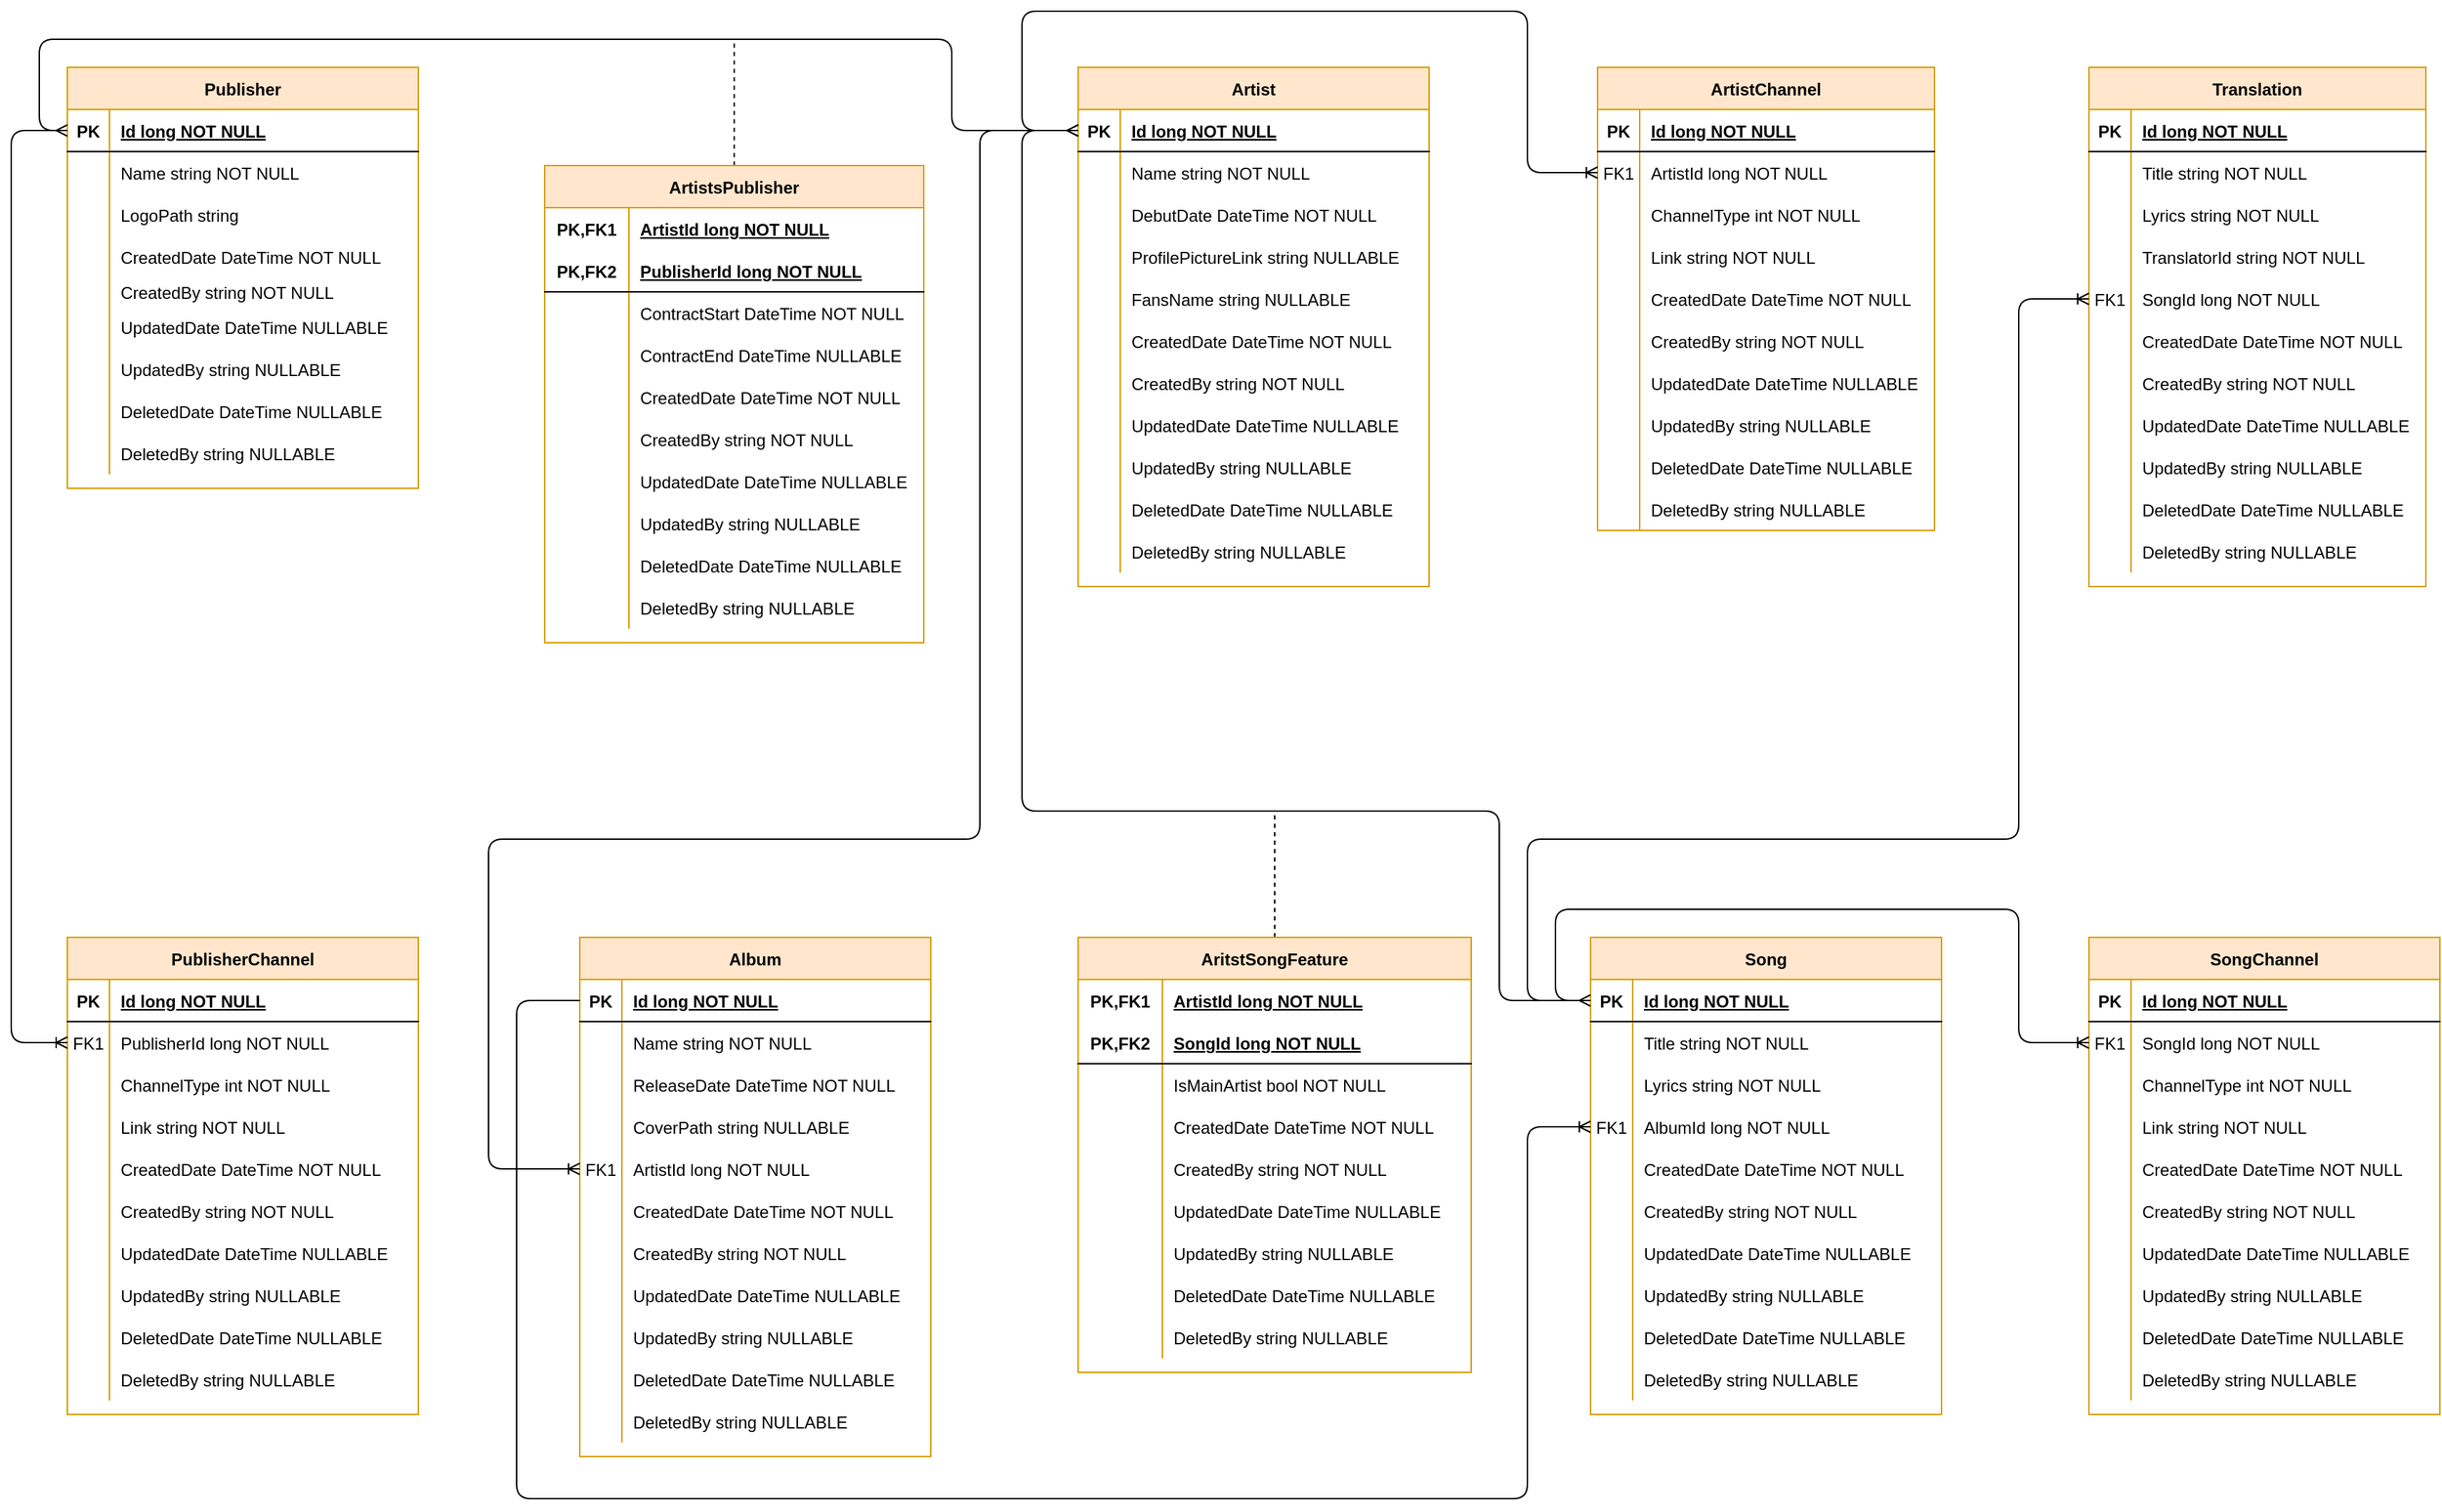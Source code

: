 <mxfile version="15.4.0" type="device"><diagram id="R2lEEEUBdFMjLlhIrx00" name="Page-1"><mxGraphModel dx="2426" dy="2067" grid="1" gridSize="10" guides="1" tooltips="1" connect="1" arrows="1" fold="1" page="1" pageScale="1" pageWidth="850" pageHeight="1100" math="0" shadow="0" extFonts="Permanent Marker^https://fonts.googleapis.com/css?family=Permanent+Marker"><root><mxCell id="0"/><mxCell id="1" parent="0"/><mxCell id="C-vyLk0tnHw3VtMMgP7b-2" value="Artist" style="shape=table;startSize=30;container=1;collapsible=1;childLayout=tableLayout;fixedRows=1;rowLines=0;fontStyle=1;align=center;resizeLast=1;fillColor=#ffe6cc;strokeColor=#d79b00;swimlaneFillColor=none;separatorColor=none;" parent="1" vertex="1"><mxGeometry x="770" y="40" width="250" height="370" as="geometry"><mxRectangle x="770" y="40" width="60" height="30" as="alternateBounds"/></mxGeometry></mxCell><mxCell id="C-vyLk0tnHw3VtMMgP7b-3" value="" style="shape=partialRectangle;collapsible=0;dropTarget=0;pointerEvents=0;fillColor=none;points=[[0,0.5],[1,0.5]];portConstraint=eastwest;top=0;left=0;right=0;bottom=1;" parent="C-vyLk0tnHw3VtMMgP7b-2" vertex="1"><mxGeometry y="30" width="250" height="30" as="geometry"/></mxCell><mxCell id="C-vyLk0tnHw3VtMMgP7b-4" value="PK" style="shape=partialRectangle;overflow=hidden;connectable=0;fillColor=none;top=0;left=0;bottom=0;right=0;fontStyle=1;" parent="C-vyLk0tnHw3VtMMgP7b-3" vertex="1"><mxGeometry width="30" height="30" as="geometry"><mxRectangle width="30" height="30" as="alternateBounds"/></mxGeometry></mxCell><mxCell id="C-vyLk0tnHw3VtMMgP7b-5" value="Id long NOT NULL" style="shape=partialRectangle;overflow=hidden;connectable=0;fillColor=none;top=0;left=0;bottom=0;right=0;align=left;spacingLeft=6;fontStyle=5;" parent="C-vyLk0tnHw3VtMMgP7b-3" vertex="1"><mxGeometry x="30" width="220" height="30" as="geometry"><mxRectangle width="220" height="30" as="alternateBounds"/></mxGeometry></mxCell><mxCell id="C-vyLk0tnHw3VtMMgP7b-9" value="" style="shape=partialRectangle;collapsible=0;dropTarget=0;pointerEvents=0;fillColor=none;points=[[0,0.5],[1,0.5]];portConstraint=eastwest;top=0;left=0;right=0;bottom=0;" parent="C-vyLk0tnHw3VtMMgP7b-2" vertex="1"><mxGeometry y="60" width="250" height="30" as="geometry"/></mxCell><mxCell id="C-vyLk0tnHw3VtMMgP7b-10" value="" style="shape=partialRectangle;overflow=hidden;connectable=0;fillColor=none;top=0;left=0;bottom=0;right=0;" parent="C-vyLk0tnHw3VtMMgP7b-9" vertex="1"><mxGeometry width="30" height="30" as="geometry"><mxRectangle width="30" height="30" as="alternateBounds"/></mxGeometry></mxCell><mxCell id="C-vyLk0tnHw3VtMMgP7b-11" value="Name string NOT NULL" style="shape=partialRectangle;overflow=hidden;connectable=0;fillColor=none;top=0;left=0;bottom=0;right=0;align=left;spacingLeft=6;" parent="C-vyLk0tnHw3VtMMgP7b-9" vertex="1"><mxGeometry x="30" width="220" height="30" as="geometry"><mxRectangle width="220" height="30" as="alternateBounds"/></mxGeometry></mxCell><mxCell id="uD3oNvmzSxNZ84WSv9bF-37" value="" style="shape=partialRectangle;collapsible=0;dropTarget=0;pointerEvents=0;fillColor=none;top=0;left=0;bottom=0;right=0;points=[[0,0.5],[1,0.5]];portConstraint=eastwest;" parent="C-vyLk0tnHw3VtMMgP7b-2" vertex="1"><mxGeometry y="90" width="250" height="30" as="geometry"/></mxCell><mxCell id="uD3oNvmzSxNZ84WSv9bF-38" value="" style="shape=partialRectangle;connectable=0;fillColor=none;top=0;left=0;bottom=0;right=0;editable=1;overflow=hidden;" parent="uD3oNvmzSxNZ84WSv9bF-37" vertex="1"><mxGeometry width="30" height="30" as="geometry"><mxRectangle width="30" height="30" as="alternateBounds"/></mxGeometry></mxCell><mxCell id="uD3oNvmzSxNZ84WSv9bF-39" value="DebutDate DateTime NOT NULL" style="shape=partialRectangle;connectable=0;fillColor=none;top=0;left=0;bottom=0;right=0;align=left;spacingLeft=6;overflow=hidden;" parent="uD3oNvmzSxNZ84WSv9bF-37" vertex="1"><mxGeometry x="30" width="220" height="30" as="geometry"><mxRectangle width="220" height="30" as="alternateBounds"/></mxGeometry></mxCell><mxCell id="uD3oNvmzSxNZ84WSv9bF-41" value="" style="shape=partialRectangle;collapsible=0;dropTarget=0;pointerEvents=0;fillColor=none;top=0;left=0;bottom=0;right=0;points=[[0,0.5],[1,0.5]];portConstraint=eastwest;" parent="C-vyLk0tnHw3VtMMgP7b-2" vertex="1"><mxGeometry y="120" width="250" height="30" as="geometry"/></mxCell><mxCell id="uD3oNvmzSxNZ84WSv9bF-42" value="" style="shape=partialRectangle;connectable=0;fillColor=none;top=0;left=0;bottom=0;right=0;editable=1;overflow=hidden;" parent="uD3oNvmzSxNZ84WSv9bF-41" vertex="1"><mxGeometry width="30" height="30" as="geometry"><mxRectangle width="30" height="30" as="alternateBounds"/></mxGeometry></mxCell><mxCell id="uD3oNvmzSxNZ84WSv9bF-43" value="ProfilePictureLink string NULLABLE" style="shape=partialRectangle;connectable=0;fillColor=none;top=0;left=0;bottom=0;right=0;align=left;spacingLeft=6;overflow=hidden;" parent="uD3oNvmzSxNZ84WSv9bF-41" vertex="1"><mxGeometry x="30" width="220" height="30" as="geometry"><mxRectangle width="220" height="30" as="alternateBounds"/></mxGeometry></mxCell><mxCell id="uD3oNvmzSxNZ84WSv9bF-45" value="" style="shape=partialRectangle;collapsible=0;dropTarget=0;pointerEvents=0;fillColor=none;top=0;left=0;bottom=0;right=0;points=[[0,0.5],[1,0.5]];portConstraint=eastwest;" parent="C-vyLk0tnHw3VtMMgP7b-2" vertex="1"><mxGeometry y="150" width="250" height="30" as="geometry"/></mxCell><mxCell id="uD3oNvmzSxNZ84WSv9bF-46" value="" style="shape=partialRectangle;connectable=0;fillColor=none;top=0;left=0;bottom=0;right=0;editable=1;overflow=hidden;" parent="uD3oNvmzSxNZ84WSv9bF-45" vertex="1"><mxGeometry width="30" height="30" as="geometry"><mxRectangle width="30" height="30" as="alternateBounds"/></mxGeometry></mxCell><mxCell id="uD3oNvmzSxNZ84WSv9bF-47" value="FansName string NULLABLE" style="shape=partialRectangle;connectable=0;fillColor=none;top=0;left=0;bottom=0;right=0;align=left;spacingLeft=6;overflow=hidden;" parent="uD3oNvmzSxNZ84WSv9bF-45" vertex="1"><mxGeometry x="30" width="220" height="30" as="geometry"><mxRectangle width="220" height="30" as="alternateBounds"/></mxGeometry></mxCell><mxCell id="uD3oNvmzSxNZ84WSv9bF-144" style="shape=partialRectangle;collapsible=0;dropTarget=0;pointerEvents=0;fillColor=none;points=[[0,0.5],[1,0.5]];portConstraint=eastwest;top=0;left=0;right=0;bottom=0;" parent="C-vyLk0tnHw3VtMMgP7b-2" vertex="1"><mxGeometry y="180" width="250" height="30" as="geometry"/></mxCell><mxCell id="uD3oNvmzSxNZ84WSv9bF-145" style="shape=partialRectangle;overflow=hidden;connectable=0;fillColor=none;top=0;left=0;bottom=0;right=0;" parent="uD3oNvmzSxNZ84WSv9bF-144" vertex="1"><mxGeometry width="30" height="30" as="geometry"><mxRectangle width="30" height="30" as="alternateBounds"/></mxGeometry></mxCell><mxCell id="uD3oNvmzSxNZ84WSv9bF-146" value="CreatedDate DateTime NOT NULL" style="shape=partialRectangle;overflow=hidden;connectable=0;fillColor=none;top=0;left=0;bottom=0;right=0;align=left;spacingLeft=6;" parent="uD3oNvmzSxNZ84WSv9bF-144" vertex="1"><mxGeometry x="30" width="220" height="30" as="geometry"><mxRectangle width="220" height="30" as="alternateBounds"/></mxGeometry></mxCell><mxCell id="uD3oNvmzSxNZ84WSv9bF-147" style="shape=partialRectangle;collapsible=0;dropTarget=0;pointerEvents=0;fillColor=none;points=[[0,0.5],[1,0.5]];portConstraint=eastwest;top=0;left=0;right=0;bottom=0;" parent="C-vyLk0tnHw3VtMMgP7b-2" vertex="1"><mxGeometry y="210" width="250" height="30" as="geometry"/></mxCell><mxCell id="uD3oNvmzSxNZ84WSv9bF-148" style="shape=partialRectangle;overflow=hidden;connectable=0;fillColor=none;top=0;left=0;bottom=0;right=0;" parent="uD3oNvmzSxNZ84WSv9bF-147" vertex="1"><mxGeometry width="30" height="30" as="geometry"><mxRectangle width="30" height="30" as="alternateBounds"/></mxGeometry></mxCell><mxCell id="uD3oNvmzSxNZ84WSv9bF-149" value="CreatedBy string NOT NULL" style="shape=partialRectangle;overflow=hidden;connectable=0;fillColor=none;top=0;left=0;bottom=0;right=0;align=left;spacingLeft=6;" parent="uD3oNvmzSxNZ84WSv9bF-147" vertex="1"><mxGeometry x="30" width="220" height="30" as="geometry"><mxRectangle width="220" height="30" as="alternateBounds"/></mxGeometry></mxCell><mxCell id="uD3oNvmzSxNZ84WSv9bF-150" style="shape=partialRectangle;collapsible=0;dropTarget=0;pointerEvents=0;fillColor=none;points=[[0,0.5],[1,0.5]];portConstraint=eastwest;top=0;left=0;right=0;bottom=0;" parent="C-vyLk0tnHw3VtMMgP7b-2" vertex="1"><mxGeometry y="240" width="250" height="30" as="geometry"/></mxCell><mxCell id="uD3oNvmzSxNZ84WSv9bF-151" style="shape=partialRectangle;overflow=hidden;connectable=0;fillColor=none;top=0;left=0;bottom=0;right=0;" parent="uD3oNvmzSxNZ84WSv9bF-150" vertex="1"><mxGeometry width="30" height="30" as="geometry"><mxRectangle width="30" height="30" as="alternateBounds"/></mxGeometry></mxCell><mxCell id="uD3oNvmzSxNZ84WSv9bF-152" value="UpdatedDate DateTime NULLABLE" style="shape=partialRectangle;overflow=hidden;connectable=0;fillColor=none;top=0;left=0;bottom=0;right=0;align=left;spacingLeft=6;" parent="uD3oNvmzSxNZ84WSv9bF-150" vertex="1"><mxGeometry x="30" width="220" height="30" as="geometry"><mxRectangle width="220" height="30" as="alternateBounds"/></mxGeometry></mxCell><mxCell id="uD3oNvmzSxNZ84WSv9bF-153" style="shape=partialRectangle;collapsible=0;dropTarget=0;pointerEvents=0;fillColor=none;points=[[0,0.5],[1,0.5]];portConstraint=eastwest;top=0;left=0;right=0;bottom=0;" parent="C-vyLk0tnHw3VtMMgP7b-2" vertex="1"><mxGeometry y="270" width="250" height="30" as="geometry"/></mxCell><mxCell id="uD3oNvmzSxNZ84WSv9bF-154" style="shape=partialRectangle;overflow=hidden;connectable=0;fillColor=none;top=0;left=0;bottom=0;right=0;" parent="uD3oNvmzSxNZ84WSv9bF-153" vertex="1"><mxGeometry width="30" height="30" as="geometry"><mxRectangle width="30" height="30" as="alternateBounds"/></mxGeometry></mxCell><mxCell id="uD3oNvmzSxNZ84WSv9bF-155" value="UpdatedBy string NULLABLE" style="shape=partialRectangle;overflow=hidden;connectable=0;fillColor=none;top=0;left=0;bottom=0;right=0;align=left;spacingLeft=6;" parent="uD3oNvmzSxNZ84WSv9bF-153" vertex="1"><mxGeometry x="30" width="220" height="30" as="geometry"><mxRectangle width="220" height="30" as="alternateBounds"/></mxGeometry></mxCell><mxCell id="uD3oNvmzSxNZ84WSv9bF-156" style="shape=partialRectangle;collapsible=0;dropTarget=0;pointerEvents=0;fillColor=none;points=[[0,0.5],[1,0.5]];portConstraint=eastwest;top=0;left=0;right=0;bottom=0;" parent="C-vyLk0tnHw3VtMMgP7b-2" vertex="1"><mxGeometry y="300" width="250" height="30" as="geometry"/></mxCell><mxCell id="uD3oNvmzSxNZ84WSv9bF-157" style="shape=partialRectangle;overflow=hidden;connectable=0;fillColor=none;top=0;left=0;bottom=0;right=0;" parent="uD3oNvmzSxNZ84WSv9bF-156" vertex="1"><mxGeometry width="30" height="30" as="geometry"><mxRectangle width="30" height="30" as="alternateBounds"/></mxGeometry></mxCell><mxCell id="uD3oNvmzSxNZ84WSv9bF-158" value="DeletedDate DateTime NULLABLE" style="shape=partialRectangle;overflow=hidden;connectable=0;fillColor=none;top=0;left=0;bottom=0;right=0;align=left;spacingLeft=6;" parent="uD3oNvmzSxNZ84WSv9bF-156" vertex="1"><mxGeometry x="30" width="220" height="30" as="geometry"><mxRectangle width="220" height="30" as="alternateBounds"/></mxGeometry></mxCell><mxCell id="uD3oNvmzSxNZ84WSv9bF-159" style="shape=partialRectangle;collapsible=0;dropTarget=0;pointerEvents=0;fillColor=none;points=[[0,0.5],[1,0.5]];portConstraint=eastwest;top=0;left=0;right=0;bottom=0;" parent="C-vyLk0tnHw3VtMMgP7b-2" vertex="1"><mxGeometry y="330" width="250" height="30" as="geometry"/></mxCell><mxCell id="uD3oNvmzSxNZ84WSv9bF-160" style="shape=partialRectangle;overflow=hidden;connectable=0;fillColor=none;top=0;left=0;bottom=0;right=0;" parent="uD3oNvmzSxNZ84WSv9bF-159" vertex="1"><mxGeometry width="30" height="30" as="geometry"><mxRectangle width="30" height="30" as="alternateBounds"/></mxGeometry></mxCell><mxCell id="uD3oNvmzSxNZ84WSv9bF-161" value="DeletedBy string NULLABLE" style="shape=partialRectangle;overflow=hidden;connectable=0;fillColor=none;top=0;left=0;bottom=0;right=0;align=left;spacingLeft=6;" parent="uD3oNvmzSxNZ84WSv9bF-159" vertex="1"><mxGeometry x="30" width="220" height="30" as="geometry"><mxRectangle width="220" height="30" as="alternateBounds"/></mxGeometry></mxCell><mxCell id="C-vyLk0tnHw3VtMMgP7b-13" value="Album" style="shape=table;startSize=30;container=1;collapsible=1;childLayout=tableLayout;fixedRows=1;rowLines=0;fontStyle=1;align=center;resizeLast=1;perimeterSpacing=0;fillColor=#ffe6cc;strokeColor=#d79b00;separatorColor=none;" parent="1" vertex="1"><mxGeometry x="415" y="660" width="250" height="370" as="geometry"><mxRectangle x="450" y="280" width="90" height="30" as="alternateBounds"/></mxGeometry></mxCell><mxCell id="C-vyLk0tnHw3VtMMgP7b-14" value="" style="shape=partialRectangle;collapsible=0;dropTarget=0;pointerEvents=0;fillColor=none;points=[[0,0.5],[1,0.5]];portConstraint=eastwest;top=0;left=0;right=0;bottom=1;" parent="C-vyLk0tnHw3VtMMgP7b-13" vertex="1"><mxGeometry y="30" width="250" height="30" as="geometry"/></mxCell><mxCell id="C-vyLk0tnHw3VtMMgP7b-15" value="PK" style="shape=partialRectangle;overflow=hidden;connectable=0;fillColor=none;top=0;left=0;bottom=0;right=0;fontStyle=1;" parent="C-vyLk0tnHw3VtMMgP7b-14" vertex="1"><mxGeometry width="30" height="30" as="geometry"><mxRectangle width="30" height="30" as="alternateBounds"/></mxGeometry></mxCell><mxCell id="C-vyLk0tnHw3VtMMgP7b-16" value="Id long NOT NULL" style="shape=partialRectangle;overflow=hidden;connectable=0;fillColor=none;top=0;left=0;bottom=0;right=0;align=left;spacingLeft=6;fontStyle=5;" parent="C-vyLk0tnHw3VtMMgP7b-14" vertex="1"><mxGeometry x="30" width="220" height="30" as="geometry"><mxRectangle width="220" height="30" as="alternateBounds"/></mxGeometry></mxCell><mxCell id="C-vyLk0tnHw3VtMMgP7b-20" value="" style="shape=partialRectangle;collapsible=0;dropTarget=0;pointerEvents=0;fillColor=none;points=[[0,0.5],[1,0.5]];portConstraint=eastwest;top=0;left=0;right=0;bottom=0;" parent="C-vyLk0tnHw3VtMMgP7b-13" vertex="1"><mxGeometry y="60" width="250" height="30" as="geometry"/></mxCell><mxCell id="C-vyLk0tnHw3VtMMgP7b-21" value="" style="shape=partialRectangle;overflow=hidden;connectable=0;fillColor=none;top=0;left=0;bottom=0;right=0;" parent="C-vyLk0tnHw3VtMMgP7b-20" vertex="1"><mxGeometry width="30" height="30" as="geometry"><mxRectangle width="30" height="30" as="alternateBounds"/></mxGeometry></mxCell><mxCell id="C-vyLk0tnHw3VtMMgP7b-22" value="Name string NOT NULL" style="shape=partialRectangle;overflow=hidden;connectable=0;fillColor=none;top=0;left=0;bottom=0;right=0;align=left;spacingLeft=6;" parent="C-vyLk0tnHw3VtMMgP7b-20" vertex="1"><mxGeometry x="30" width="220" height="30" as="geometry"><mxRectangle width="220" height="30" as="alternateBounds"/></mxGeometry></mxCell><mxCell id="uD3oNvmzSxNZ84WSv9bF-186" style="shape=partialRectangle;collapsible=0;dropTarget=0;pointerEvents=0;fillColor=none;points=[[0,0.5],[1,0.5]];portConstraint=eastwest;top=0;left=0;right=0;bottom=0;" parent="C-vyLk0tnHw3VtMMgP7b-13" vertex="1"><mxGeometry y="90" width="250" height="30" as="geometry"/></mxCell><mxCell id="uD3oNvmzSxNZ84WSv9bF-187" style="shape=partialRectangle;overflow=hidden;connectable=0;fillColor=none;top=0;left=0;bottom=0;right=0;" parent="uD3oNvmzSxNZ84WSv9bF-186" vertex="1"><mxGeometry width="30" height="30" as="geometry"><mxRectangle width="30" height="30" as="alternateBounds"/></mxGeometry></mxCell><mxCell id="uD3oNvmzSxNZ84WSv9bF-188" value="ReleaseDate DateTime NOT NULL" style="shape=partialRectangle;overflow=hidden;connectable=0;fillColor=none;top=0;left=0;bottom=0;right=0;align=left;spacingLeft=6;" parent="uD3oNvmzSxNZ84WSv9bF-186" vertex="1"><mxGeometry x="30" width="220" height="30" as="geometry"><mxRectangle width="220" height="30" as="alternateBounds"/></mxGeometry></mxCell><mxCell id="uD3oNvmzSxNZ84WSv9bF-189" style="shape=partialRectangle;collapsible=0;dropTarget=0;pointerEvents=0;fillColor=none;points=[[0,0.5],[1,0.5]];portConstraint=eastwest;top=0;left=0;right=0;bottom=0;" parent="C-vyLk0tnHw3VtMMgP7b-13" vertex="1"><mxGeometry y="120" width="250" height="30" as="geometry"/></mxCell><mxCell id="uD3oNvmzSxNZ84WSv9bF-190" style="shape=partialRectangle;overflow=hidden;connectable=0;fillColor=none;top=0;left=0;bottom=0;right=0;" parent="uD3oNvmzSxNZ84WSv9bF-189" vertex="1"><mxGeometry width="30" height="30" as="geometry"><mxRectangle width="30" height="30" as="alternateBounds"/></mxGeometry></mxCell><mxCell id="uD3oNvmzSxNZ84WSv9bF-191" value="CoverPath string NULLABLE" style="shape=partialRectangle;overflow=hidden;connectable=0;fillColor=none;top=0;left=0;bottom=0;right=0;align=left;spacingLeft=6;" parent="uD3oNvmzSxNZ84WSv9bF-189" vertex="1"><mxGeometry x="30" width="220" height="30" as="geometry"><mxRectangle width="220" height="30" as="alternateBounds"/></mxGeometry></mxCell><mxCell id="C-vyLk0tnHw3VtMMgP7b-17" value="" style="shape=partialRectangle;collapsible=0;dropTarget=0;pointerEvents=0;fillColor=none;points=[[0,0.5],[1,0.5]];portConstraint=eastwest;top=0;left=0;right=0;bottom=0;" parent="C-vyLk0tnHw3VtMMgP7b-13" vertex="1"><mxGeometry y="150" width="250" height="30" as="geometry"/></mxCell><mxCell id="C-vyLk0tnHw3VtMMgP7b-18" value="FK1" style="shape=partialRectangle;overflow=hidden;connectable=0;fillColor=none;top=0;left=0;bottom=0;right=0;" parent="C-vyLk0tnHw3VtMMgP7b-17" vertex="1"><mxGeometry width="30" height="30" as="geometry"><mxRectangle width="30" height="30" as="alternateBounds"/></mxGeometry></mxCell><mxCell id="C-vyLk0tnHw3VtMMgP7b-19" value="ArtistId long NOT NULL" style="shape=partialRectangle;overflow=hidden;connectable=0;fillColor=none;top=0;left=0;bottom=0;right=0;align=left;spacingLeft=6;" parent="C-vyLk0tnHw3VtMMgP7b-17" vertex="1"><mxGeometry x="30" width="220" height="30" as="geometry"><mxRectangle width="220" height="30" as="alternateBounds"/></mxGeometry></mxCell><mxCell id="uD3oNvmzSxNZ84WSv9bF-195" style="shape=partialRectangle;collapsible=0;dropTarget=0;pointerEvents=0;fillColor=none;points=[[0,0.5],[1,0.5]];portConstraint=eastwest;top=0;left=0;right=0;bottom=0;" parent="C-vyLk0tnHw3VtMMgP7b-13" vertex="1"><mxGeometry y="180" width="250" height="30" as="geometry"/></mxCell><mxCell id="uD3oNvmzSxNZ84WSv9bF-196" style="shape=partialRectangle;overflow=hidden;connectable=0;fillColor=none;top=0;left=0;bottom=0;right=0;" parent="uD3oNvmzSxNZ84WSv9bF-195" vertex="1"><mxGeometry width="30" height="30" as="geometry"><mxRectangle width="30" height="30" as="alternateBounds"/></mxGeometry></mxCell><mxCell id="uD3oNvmzSxNZ84WSv9bF-197" value="CreatedDate DateTime NOT NULL" style="shape=partialRectangle;overflow=hidden;connectable=0;fillColor=none;top=0;left=0;bottom=0;right=0;align=left;spacingLeft=6;" parent="uD3oNvmzSxNZ84WSv9bF-195" vertex="1"><mxGeometry x="30" width="220" height="30" as="geometry"><mxRectangle width="220" height="30" as="alternateBounds"/></mxGeometry></mxCell><mxCell id="uD3oNvmzSxNZ84WSv9bF-198" style="shape=partialRectangle;collapsible=0;dropTarget=0;pointerEvents=0;fillColor=none;points=[[0,0.5],[1,0.5]];portConstraint=eastwest;top=0;left=0;right=0;bottom=0;" parent="C-vyLk0tnHw3VtMMgP7b-13" vertex="1"><mxGeometry y="210" width="250" height="30" as="geometry"/></mxCell><mxCell id="uD3oNvmzSxNZ84WSv9bF-199" style="shape=partialRectangle;overflow=hidden;connectable=0;fillColor=none;top=0;left=0;bottom=0;right=0;" parent="uD3oNvmzSxNZ84WSv9bF-198" vertex="1"><mxGeometry width="30" height="30" as="geometry"><mxRectangle width="30" height="30" as="alternateBounds"/></mxGeometry></mxCell><mxCell id="uD3oNvmzSxNZ84WSv9bF-200" value="CreatedBy string NOT NULL" style="shape=partialRectangle;overflow=hidden;connectable=0;fillColor=none;top=0;left=0;bottom=0;right=0;align=left;spacingLeft=6;" parent="uD3oNvmzSxNZ84WSv9bF-198" vertex="1"><mxGeometry x="30" width="220" height="30" as="geometry"><mxRectangle width="220" height="30" as="alternateBounds"/></mxGeometry></mxCell><mxCell id="uD3oNvmzSxNZ84WSv9bF-201" style="shape=partialRectangle;collapsible=0;dropTarget=0;pointerEvents=0;fillColor=none;points=[[0,0.5],[1,0.5]];portConstraint=eastwest;top=0;left=0;right=0;bottom=0;" parent="C-vyLk0tnHw3VtMMgP7b-13" vertex="1"><mxGeometry y="240" width="250" height="30" as="geometry"/></mxCell><mxCell id="uD3oNvmzSxNZ84WSv9bF-202" style="shape=partialRectangle;overflow=hidden;connectable=0;fillColor=none;top=0;left=0;bottom=0;right=0;" parent="uD3oNvmzSxNZ84WSv9bF-201" vertex="1"><mxGeometry width="30" height="30" as="geometry"><mxRectangle width="30" height="30" as="alternateBounds"/></mxGeometry></mxCell><mxCell id="uD3oNvmzSxNZ84WSv9bF-203" value="UpdatedDate DateTime NULLABLE" style="shape=partialRectangle;overflow=hidden;connectable=0;fillColor=none;top=0;left=0;bottom=0;right=0;align=left;spacingLeft=6;" parent="uD3oNvmzSxNZ84WSv9bF-201" vertex="1"><mxGeometry x="30" width="220" height="30" as="geometry"><mxRectangle width="220" height="30" as="alternateBounds"/></mxGeometry></mxCell><mxCell id="uD3oNvmzSxNZ84WSv9bF-204" style="shape=partialRectangle;collapsible=0;dropTarget=0;pointerEvents=0;fillColor=none;points=[[0,0.5],[1,0.5]];portConstraint=eastwest;top=0;left=0;right=0;bottom=0;" parent="C-vyLk0tnHw3VtMMgP7b-13" vertex="1"><mxGeometry y="270" width="250" height="30" as="geometry"/></mxCell><mxCell id="uD3oNvmzSxNZ84WSv9bF-205" style="shape=partialRectangle;overflow=hidden;connectable=0;fillColor=none;top=0;left=0;bottom=0;right=0;" parent="uD3oNvmzSxNZ84WSv9bF-204" vertex="1"><mxGeometry width="30" height="30" as="geometry"><mxRectangle width="30" height="30" as="alternateBounds"/></mxGeometry></mxCell><mxCell id="uD3oNvmzSxNZ84WSv9bF-206" value="UpdatedBy string NULLABLE" style="shape=partialRectangle;overflow=hidden;connectable=0;fillColor=none;top=0;left=0;bottom=0;right=0;align=left;spacingLeft=6;" parent="uD3oNvmzSxNZ84WSv9bF-204" vertex="1"><mxGeometry x="30" width="220" height="30" as="geometry"><mxRectangle width="220" height="30" as="alternateBounds"/></mxGeometry></mxCell><mxCell id="uD3oNvmzSxNZ84WSv9bF-207" style="shape=partialRectangle;collapsible=0;dropTarget=0;pointerEvents=0;fillColor=none;points=[[0,0.5],[1,0.5]];portConstraint=eastwest;top=0;left=0;right=0;bottom=0;" parent="C-vyLk0tnHw3VtMMgP7b-13" vertex="1"><mxGeometry y="300" width="250" height="30" as="geometry"/></mxCell><mxCell id="uD3oNvmzSxNZ84WSv9bF-208" style="shape=partialRectangle;overflow=hidden;connectable=0;fillColor=none;top=0;left=0;bottom=0;right=0;" parent="uD3oNvmzSxNZ84WSv9bF-207" vertex="1"><mxGeometry width="30" height="30" as="geometry"><mxRectangle width="30" height="30" as="alternateBounds"/></mxGeometry></mxCell><mxCell id="uD3oNvmzSxNZ84WSv9bF-209" value="DeletedDate DateTime NULLABLE" style="shape=partialRectangle;overflow=hidden;connectable=0;fillColor=none;top=0;left=0;bottom=0;right=0;align=left;spacingLeft=6;" parent="uD3oNvmzSxNZ84WSv9bF-207" vertex="1"><mxGeometry x="30" width="220" height="30" as="geometry"><mxRectangle width="220" height="30" as="alternateBounds"/></mxGeometry></mxCell><mxCell id="uD3oNvmzSxNZ84WSv9bF-210" style="shape=partialRectangle;collapsible=0;dropTarget=0;pointerEvents=0;fillColor=none;points=[[0,0.5],[1,0.5]];portConstraint=eastwest;top=0;left=0;right=0;bottom=0;" parent="C-vyLk0tnHw3VtMMgP7b-13" vertex="1"><mxGeometry y="330" width="250" height="30" as="geometry"/></mxCell><mxCell id="uD3oNvmzSxNZ84WSv9bF-211" style="shape=partialRectangle;overflow=hidden;connectable=0;fillColor=none;top=0;left=0;bottom=0;right=0;" parent="uD3oNvmzSxNZ84WSv9bF-210" vertex="1"><mxGeometry width="30" height="30" as="geometry"><mxRectangle width="30" height="30" as="alternateBounds"/></mxGeometry></mxCell><mxCell id="uD3oNvmzSxNZ84WSv9bF-212" value="DeletedBy string NULLABLE" style="shape=partialRectangle;overflow=hidden;connectable=0;fillColor=none;top=0;left=0;bottom=0;right=0;align=left;spacingLeft=6;" parent="uD3oNvmzSxNZ84WSv9bF-210" vertex="1"><mxGeometry x="30" width="220" height="30" as="geometry"><mxRectangle width="220" height="30" as="alternateBounds"/></mxGeometry></mxCell><mxCell id="C-vyLk0tnHw3VtMMgP7b-23" value="Song" style="shape=table;startSize=30;container=1;collapsible=1;childLayout=tableLayout;fixedRows=1;rowLines=0;fontStyle=1;align=center;resizeLast=1;fillColor=#ffe6cc;strokeColor=#d79b00;separatorColor=none;" parent="1" vertex="1"><mxGeometry x="1135" y="660" width="250" height="340" as="geometry"/></mxCell><mxCell id="C-vyLk0tnHw3VtMMgP7b-24" value="" style="shape=partialRectangle;collapsible=0;dropTarget=0;pointerEvents=0;fillColor=none;points=[[0,0.5],[1,0.5]];portConstraint=eastwest;top=0;left=0;right=0;bottom=1;" parent="C-vyLk0tnHw3VtMMgP7b-23" vertex="1"><mxGeometry y="30" width="250" height="30" as="geometry"/></mxCell><mxCell id="C-vyLk0tnHw3VtMMgP7b-25" value="PK" style="shape=partialRectangle;overflow=hidden;connectable=0;fillColor=none;top=0;left=0;bottom=0;right=0;fontStyle=1;" parent="C-vyLk0tnHw3VtMMgP7b-24" vertex="1"><mxGeometry width="30" height="30" as="geometry"><mxRectangle width="30" height="30" as="alternateBounds"/></mxGeometry></mxCell><mxCell id="C-vyLk0tnHw3VtMMgP7b-26" value="Id long NOT NULL" style="shape=partialRectangle;overflow=hidden;connectable=0;fillColor=none;top=0;left=0;bottom=0;right=0;align=left;spacingLeft=6;fontStyle=5;" parent="C-vyLk0tnHw3VtMMgP7b-24" vertex="1"><mxGeometry x="30" width="220" height="30" as="geometry"><mxRectangle width="220" height="30" as="alternateBounds"/></mxGeometry></mxCell><mxCell id="C-vyLk0tnHw3VtMMgP7b-27" value="" style="shape=partialRectangle;collapsible=0;dropTarget=0;pointerEvents=0;fillColor=none;points=[[0,0.5],[1,0.5]];portConstraint=eastwest;top=0;left=0;right=0;bottom=0;" parent="C-vyLk0tnHw3VtMMgP7b-23" vertex="1"><mxGeometry y="60" width="250" height="30" as="geometry"/></mxCell><mxCell id="C-vyLk0tnHw3VtMMgP7b-28" value="" style="shape=partialRectangle;overflow=hidden;connectable=0;fillColor=none;top=0;left=0;bottom=0;right=0;" parent="C-vyLk0tnHw3VtMMgP7b-27" vertex="1"><mxGeometry width="30" height="30" as="geometry"><mxRectangle width="30" height="30" as="alternateBounds"/></mxGeometry></mxCell><mxCell id="C-vyLk0tnHw3VtMMgP7b-29" value="Title string NOT NULL" style="shape=partialRectangle;overflow=hidden;connectable=0;fillColor=none;top=0;left=0;bottom=0;right=0;align=left;spacingLeft=6;" parent="C-vyLk0tnHw3VtMMgP7b-27" vertex="1"><mxGeometry x="30" width="220" height="30" as="geometry"><mxRectangle width="220" height="30" as="alternateBounds"/></mxGeometry></mxCell><mxCell id="uD3oNvmzSxNZ84WSv9bF-213" style="shape=partialRectangle;collapsible=0;dropTarget=0;pointerEvents=0;fillColor=none;points=[[0,0.5],[1,0.5]];portConstraint=eastwest;top=0;left=0;right=0;bottom=0;" parent="C-vyLk0tnHw3VtMMgP7b-23" vertex="1"><mxGeometry y="90" width="250" height="30" as="geometry"/></mxCell><mxCell id="uD3oNvmzSxNZ84WSv9bF-214" style="shape=partialRectangle;overflow=hidden;connectable=0;fillColor=none;top=0;left=0;bottom=0;right=0;" parent="uD3oNvmzSxNZ84WSv9bF-213" vertex="1"><mxGeometry width="30" height="30" as="geometry"><mxRectangle width="30" height="30" as="alternateBounds"/></mxGeometry></mxCell><mxCell id="uD3oNvmzSxNZ84WSv9bF-215" value="Lyrics string NOT NULL" style="shape=partialRectangle;overflow=hidden;connectable=0;fillColor=none;top=0;left=0;bottom=0;right=0;align=left;spacingLeft=6;" parent="uD3oNvmzSxNZ84WSv9bF-213" vertex="1"><mxGeometry x="30" width="220" height="30" as="geometry"><mxRectangle width="220" height="30" as="alternateBounds"/></mxGeometry></mxCell><mxCell id="uD3oNvmzSxNZ84WSv9bF-216" style="shape=partialRectangle;collapsible=0;dropTarget=0;pointerEvents=0;fillColor=none;points=[[0,0.5],[1,0.5]];portConstraint=eastwest;top=0;left=0;right=0;bottom=0;" parent="C-vyLk0tnHw3VtMMgP7b-23" vertex="1"><mxGeometry y="120" width="250" height="30" as="geometry"/></mxCell><mxCell id="uD3oNvmzSxNZ84WSv9bF-217" value="FK1" style="shape=partialRectangle;overflow=hidden;connectable=0;fillColor=none;top=0;left=0;bottom=0;right=0;" parent="uD3oNvmzSxNZ84WSv9bF-216" vertex="1"><mxGeometry width="30" height="30" as="geometry"><mxRectangle width="30" height="30" as="alternateBounds"/></mxGeometry></mxCell><mxCell id="uD3oNvmzSxNZ84WSv9bF-218" value="AlbumId long NOT NULL" style="shape=partialRectangle;overflow=hidden;connectable=0;fillColor=none;top=0;left=0;bottom=0;right=0;align=left;spacingLeft=6;" parent="uD3oNvmzSxNZ84WSv9bF-216" vertex="1"><mxGeometry x="30" width="220" height="30" as="geometry"><mxRectangle width="220" height="30" as="alternateBounds"/></mxGeometry></mxCell><mxCell id="uD3oNvmzSxNZ84WSv9bF-219" style="shape=partialRectangle;collapsible=0;dropTarget=0;pointerEvents=0;fillColor=none;points=[[0,0.5],[1,0.5]];portConstraint=eastwest;top=0;left=0;right=0;bottom=0;" parent="C-vyLk0tnHw3VtMMgP7b-23" vertex="1"><mxGeometry y="150" width="250" height="30" as="geometry"/></mxCell><mxCell id="uD3oNvmzSxNZ84WSv9bF-220" style="shape=partialRectangle;overflow=hidden;connectable=0;fillColor=none;top=0;left=0;bottom=0;right=0;" parent="uD3oNvmzSxNZ84WSv9bF-219" vertex="1"><mxGeometry width="30" height="30" as="geometry"><mxRectangle width="30" height="30" as="alternateBounds"/></mxGeometry></mxCell><mxCell id="uD3oNvmzSxNZ84WSv9bF-221" value="CreatedDate DateTime NOT NULL" style="shape=partialRectangle;overflow=hidden;connectable=0;fillColor=none;top=0;left=0;bottom=0;right=0;align=left;spacingLeft=6;" parent="uD3oNvmzSxNZ84WSv9bF-219" vertex="1"><mxGeometry x="30" width="220" height="30" as="geometry"><mxRectangle width="220" height="30" as="alternateBounds"/></mxGeometry></mxCell><mxCell id="uD3oNvmzSxNZ84WSv9bF-222" style="shape=partialRectangle;collapsible=0;dropTarget=0;pointerEvents=0;fillColor=none;points=[[0,0.5],[1,0.5]];portConstraint=eastwest;top=0;left=0;right=0;bottom=0;" parent="C-vyLk0tnHw3VtMMgP7b-23" vertex="1"><mxGeometry y="180" width="250" height="30" as="geometry"/></mxCell><mxCell id="uD3oNvmzSxNZ84WSv9bF-223" style="shape=partialRectangle;overflow=hidden;connectable=0;fillColor=none;top=0;left=0;bottom=0;right=0;" parent="uD3oNvmzSxNZ84WSv9bF-222" vertex="1"><mxGeometry width="30" height="30" as="geometry"><mxRectangle width="30" height="30" as="alternateBounds"/></mxGeometry></mxCell><mxCell id="uD3oNvmzSxNZ84WSv9bF-224" value="CreatedBy string NOT NULL" style="shape=partialRectangle;overflow=hidden;connectable=0;fillColor=none;top=0;left=0;bottom=0;right=0;align=left;spacingLeft=6;" parent="uD3oNvmzSxNZ84WSv9bF-222" vertex="1"><mxGeometry x="30" width="220" height="30" as="geometry"><mxRectangle width="220" height="30" as="alternateBounds"/></mxGeometry></mxCell><mxCell id="uD3oNvmzSxNZ84WSv9bF-225" style="shape=partialRectangle;collapsible=0;dropTarget=0;pointerEvents=0;fillColor=none;points=[[0,0.5],[1,0.5]];portConstraint=eastwest;top=0;left=0;right=0;bottom=0;" parent="C-vyLk0tnHw3VtMMgP7b-23" vertex="1"><mxGeometry y="210" width="250" height="30" as="geometry"/></mxCell><mxCell id="uD3oNvmzSxNZ84WSv9bF-226" style="shape=partialRectangle;overflow=hidden;connectable=0;fillColor=none;top=0;left=0;bottom=0;right=0;" parent="uD3oNvmzSxNZ84WSv9bF-225" vertex="1"><mxGeometry width="30" height="30" as="geometry"><mxRectangle width="30" height="30" as="alternateBounds"/></mxGeometry></mxCell><mxCell id="uD3oNvmzSxNZ84WSv9bF-227" value="UpdatedDate DateTime NULLABLE" style="shape=partialRectangle;overflow=hidden;connectable=0;fillColor=none;top=0;left=0;bottom=0;right=0;align=left;spacingLeft=6;" parent="uD3oNvmzSxNZ84WSv9bF-225" vertex="1"><mxGeometry x="30" width="220" height="30" as="geometry"><mxRectangle width="220" height="30" as="alternateBounds"/></mxGeometry></mxCell><mxCell id="uD3oNvmzSxNZ84WSv9bF-228" style="shape=partialRectangle;collapsible=0;dropTarget=0;pointerEvents=0;fillColor=none;points=[[0,0.5],[1,0.5]];portConstraint=eastwest;top=0;left=0;right=0;bottom=0;" parent="C-vyLk0tnHw3VtMMgP7b-23" vertex="1"><mxGeometry y="240" width="250" height="30" as="geometry"/></mxCell><mxCell id="uD3oNvmzSxNZ84WSv9bF-229" style="shape=partialRectangle;overflow=hidden;connectable=0;fillColor=none;top=0;left=0;bottom=0;right=0;" parent="uD3oNvmzSxNZ84WSv9bF-228" vertex="1"><mxGeometry width="30" height="30" as="geometry"><mxRectangle width="30" height="30" as="alternateBounds"/></mxGeometry></mxCell><mxCell id="uD3oNvmzSxNZ84WSv9bF-230" value="UpdatedBy string NULLABLE" style="shape=partialRectangle;overflow=hidden;connectable=0;fillColor=none;top=0;left=0;bottom=0;right=0;align=left;spacingLeft=6;" parent="uD3oNvmzSxNZ84WSv9bF-228" vertex="1"><mxGeometry x="30" width="220" height="30" as="geometry"><mxRectangle width="220" height="30" as="alternateBounds"/></mxGeometry></mxCell><mxCell id="uD3oNvmzSxNZ84WSv9bF-231" style="shape=partialRectangle;collapsible=0;dropTarget=0;pointerEvents=0;fillColor=none;points=[[0,0.5],[1,0.5]];portConstraint=eastwest;top=0;left=0;right=0;bottom=0;" parent="C-vyLk0tnHw3VtMMgP7b-23" vertex="1"><mxGeometry y="270" width="250" height="30" as="geometry"/></mxCell><mxCell id="uD3oNvmzSxNZ84WSv9bF-232" style="shape=partialRectangle;overflow=hidden;connectable=0;fillColor=none;top=0;left=0;bottom=0;right=0;" parent="uD3oNvmzSxNZ84WSv9bF-231" vertex="1"><mxGeometry width="30" height="30" as="geometry"><mxRectangle width="30" height="30" as="alternateBounds"/></mxGeometry></mxCell><mxCell id="uD3oNvmzSxNZ84WSv9bF-233" value="DeletedDate DateTime NULLABLE" style="shape=partialRectangle;overflow=hidden;connectable=0;fillColor=none;top=0;left=0;bottom=0;right=0;align=left;spacingLeft=6;" parent="uD3oNvmzSxNZ84WSv9bF-231" vertex="1"><mxGeometry x="30" width="220" height="30" as="geometry"><mxRectangle width="220" height="30" as="alternateBounds"/></mxGeometry></mxCell><mxCell id="uD3oNvmzSxNZ84WSv9bF-234" style="shape=partialRectangle;collapsible=0;dropTarget=0;pointerEvents=0;fillColor=none;points=[[0,0.5],[1,0.5]];portConstraint=eastwest;top=0;left=0;right=0;bottom=0;" parent="C-vyLk0tnHw3VtMMgP7b-23" vertex="1"><mxGeometry y="300" width="250" height="30" as="geometry"/></mxCell><mxCell id="uD3oNvmzSxNZ84WSv9bF-235" style="shape=partialRectangle;overflow=hidden;connectable=0;fillColor=none;top=0;left=0;bottom=0;right=0;" parent="uD3oNvmzSxNZ84WSv9bF-234" vertex="1"><mxGeometry width="30" height="30" as="geometry"><mxRectangle width="30" height="30" as="alternateBounds"/></mxGeometry></mxCell><mxCell id="uD3oNvmzSxNZ84WSv9bF-236" value="DeletedBy string NULLABLE" style="shape=partialRectangle;overflow=hidden;connectable=0;fillColor=none;top=0;left=0;bottom=0;right=0;align=left;spacingLeft=6;" parent="uD3oNvmzSxNZ84WSv9bF-234" vertex="1"><mxGeometry x="30" width="220" height="30" as="geometry"><mxRectangle width="220" height="30" as="alternateBounds"/></mxGeometry></mxCell><mxCell id="uD3oNvmzSxNZ84WSv9bF-2" value="Publisher" style="shape=table;startSize=30;container=1;collapsible=1;childLayout=tableLayout;fixedRows=1;rowLines=0;fontStyle=1;align=center;resizeLast=1;fillColor=#ffe6cc;strokeColor=#d79b00;separatorColor=none;" parent="1" vertex="1"><mxGeometry x="50" y="40" width="250" height="300" as="geometry"/></mxCell><mxCell id="uD3oNvmzSxNZ84WSv9bF-3" value="" style="shape=partialRectangle;collapsible=0;dropTarget=0;pointerEvents=0;fillColor=none;top=0;left=0;bottom=1;right=0;points=[[0,0.5],[1,0.5]];portConstraint=eastwest;" parent="uD3oNvmzSxNZ84WSv9bF-2" vertex="1"><mxGeometry y="30" width="250" height="30" as="geometry"/></mxCell><mxCell id="uD3oNvmzSxNZ84WSv9bF-4" value="PK" style="shape=partialRectangle;connectable=0;fillColor=none;top=0;left=0;bottom=0;right=0;fontStyle=1;overflow=hidden;" parent="uD3oNvmzSxNZ84WSv9bF-3" vertex="1"><mxGeometry width="30" height="30" as="geometry"><mxRectangle width="30" height="30" as="alternateBounds"/></mxGeometry></mxCell><mxCell id="uD3oNvmzSxNZ84WSv9bF-5" value="Id long NOT NULL" style="shape=partialRectangle;connectable=0;fillColor=none;top=0;left=0;bottom=0;right=0;align=left;spacingLeft=6;fontStyle=5;overflow=hidden;" parent="uD3oNvmzSxNZ84WSv9bF-3" vertex="1"><mxGeometry x="30" width="220" height="30" as="geometry"><mxRectangle width="220" height="30" as="alternateBounds"/></mxGeometry></mxCell><mxCell id="uD3oNvmzSxNZ84WSv9bF-6" value="" style="shape=partialRectangle;collapsible=0;dropTarget=0;pointerEvents=0;fillColor=none;top=0;left=0;bottom=0;right=0;points=[[0,0.5],[1,0.5]];portConstraint=eastwest;" parent="uD3oNvmzSxNZ84WSv9bF-2" vertex="1"><mxGeometry y="60" width="250" height="30" as="geometry"/></mxCell><mxCell id="uD3oNvmzSxNZ84WSv9bF-7" value="" style="shape=partialRectangle;connectable=0;fillColor=none;top=0;left=0;bottom=0;right=0;editable=1;overflow=hidden;" parent="uD3oNvmzSxNZ84WSv9bF-6" vertex="1"><mxGeometry width="30" height="30" as="geometry"><mxRectangle width="30" height="30" as="alternateBounds"/></mxGeometry></mxCell><mxCell id="uD3oNvmzSxNZ84WSv9bF-8" value="Name string NOT NULL" style="shape=partialRectangle;connectable=0;fillColor=none;top=0;left=0;bottom=0;right=0;align=left;spacingLeft=6;overflow=hidden;" parent="uD3oNvmzSxNZ84WSv9bF-6" vertex="1"><mxGeometry x="30" width="220" height="30" as="geometry"><mxRectangle width="220" height="30" as="alternateBounds"/></mxGeometry></mxCell><mxCell id="uD3oNvmzSxNZ84WSv9bF-9" value="" style="shape=partialRectangle;collapsible=0;dropTarget=0;pointerEvents=0;fillColor=none;top=0;left=0;bottom=0;right=0;points=[[0,0.5],[1,0.5]];portConstraint=eastwest;" parent="uD3oNvmzSxNZ84WSv9bF-2" vertex="1"><mxGeometry y="90" width="250" height="30" as="geometry"/></mxCell><mxCell id="uD3oNvmzSxNZ84WSv9bF-10" value="" style="shape=partialRectangle;connectable=0;fillColor=none;top=0;left=0;bottom=0;right=0;editable=1;overflow=hidden;" parent="uD3oNvmzSxNZ84WSv9bF-9" vertex="1"><mxGeometry width="30" height="30" as="geometry"><mxRectangle width="30" height="30" as="alternateBounds"/></mxGeometry></mxCell><mxCell id="uD3oNvmzSxNZ84WSv9bF-11" value="LogoPath string" style="shape=partialRectangle;connectable=0;fillColor=none;top=0;left=0;bottom=0;right=0;align=left;spacingLeft=6;overflow=hidden;" parent="uD3oNvmzSxNZ84WSv9bF-9" vertex="1"><mxGeometry x="30" width="220" height="30" as="geometry"><mxRectangle width="220" height="30" as="alternateBounds"/></mxGeometry></mxCell><mxCell id="uD3oNvmzSxNZ84WSv9bF-12" value="" style="shape=partialRectangle;collapsible=0;dropTarget=0;pointerEvents=0;fillColor=none;top=0;left=0;bottom=0;right=0;points=[[0,0.5],[1,0.5]];portConstraint=eastwest;" parent="uD3oNvmzSxNZ84WSv9bF-2" vertex="1"><mxGeometry y="120" width="250" height="30" as="geometry"/></mxCell><mxCell id="uD3oNvmzSxNZ84WSv9bF-13" value="" style="shape=partialRectangle;connectable=0;fillColor=none;top=0;left=0;bottom=0;right=0;editable=1;overflow=hidden;" parent="uD3oNvmzSxNZ84WSv9bF-12" vertex="1"><mxGeometry width="30" height="30" as="geometry"><mxRectangle width="30" height="30" as="alternateBounds"/></mxGeometry></mxCell><mxCell id="uD3oNvmzSxNZ84WSv9bF-14" value="CreatedDate DateTime NOT NULL" style="shape=partialRectangle;connectable=0;fillColor=none;top=0;left=0;bottom=0;right=0;align=left;spacingLeft=6;overflow=hidden;" parent="uD3oNvmzSxNZ84WSv9bF-12" vertex="1"><mxGeometry x="30" width="220" height="30" as="geometry"><mxRectangle width="220" height="30" as="alternateBounds"/></mxGeometry></mxCell><mxCell id="uD3oNvmzSxNZ84WSv9bF-21" value="" style="shape=partialRectangle;collapsible=0;dropTarget=0;pointerEvents=0;fillColor=none;top=0;left=0;bottom=0;right=0;points=[[0,0.5],[1,0.5]];portConstraint=eastwest;" parent="uD3oNvmzSxNZ84WSv9bF-2" vertex="1"><mxGeometry y="150" width="250" height="20" as="geometry"/></mxCell><mxCell id="uD3oNvmzSxNZ84WSv9bF-22" value="" style="shape=partialRectangle;connectable=0;fillColor=none;top=0;left=0;bottom=0;right=0;editable=1;overflow=hidden;" parent="uD3oNvmzSxNZ84WSv9bF-21" vertex="1"><mxGeometry width="30" height="20" as="geometry"><mxRectangle width="30" height="20" as="alternateBounds"/></mxGeometry></mxCell><mxCell id="uD3oNvmzSxNZ84WSv9bF-23" value="CreatedBy string NOT NULL" style="shape=partialRectangle;connectable=0;fillColor=none;top=0;left=0;bottom=0;right=0;align=left;spacingLeft=6;overflow=hidden;" parent="uD3oNvmzSxNZ84WSv9bF-21" vertex="1"><mxGeometry x="30" width="220" height="20" as="geometry"><mxRectangle width="220" height="20" as="alternateBounds"/></mxGeometry></mxCell><mxCell id="uD3oNvmzSxNZ84WSv9bF-17" value="" style="shape=partialRectangle;collapsible=0;dropTarget=0;pointerEvents=0;fillColor=none;top=0;left=0;bottom=0;right=0;points=[[0,0.5],[1,0.5]];portConstraint=eastwest;" parent="uD3oNvmzSxNZ84WSv9bF-2" vertex="1"><mxGeometry y="170" width="250" height="30" as="geometry"/></mxCell><mxCell id="uD3oNvmzSxNZ84WSv9bF-18" value="" style="shape=partialRectangle;connectable=0;fillColor=none;top=0;left=0;bottom=0;right=0;editable=1;overflow=hidden;" parent="uD3oNvmzSxNZ84WSv9bF-17" vertex="1"><mxGeometry width="30" height="30" as="geometry"><mxRectangle width="30" height="30" as="alternateBounds"/></mxGeometry></mxCell><mxCell id="uD3oNvmzSxNZ84WSv9bF-19" value="UpdatedDate DateTime NULLABLE" style="shape=partialRectangle;connectable=0;fillColor=none;top=0;left=0;bottom=0;right=0;align=left;spacingLeft=6;overflow=hidden;" parent="uD3oNvmzSxNZ84WSv9bF-17" vertex="1"><mxGeometry x="30" width="220" height="30" as="geometry"><mxRectangle width="220" height="30" as="alternateBounds"/></mxGeometry></mxCell><mxCell id="uD3oNvmzSxNZ84WSv9bF-25" value="" style="shape=partialRectangle;collapsible=0;dropTarget=0;pointerEvents=0;fillColor=none;top=0;left=0;bottom=0;right=0;points=[[0,0.5],[1,0.5]];portConstraint=eastwest;" parent="uD3oNvmzSxNZ84WSv9bF-2" vertex="1"><mxGeometry y="200" width="250" height="30" as="geometry"/></mxCell><mxCell id="uD3oNvmzSxNZ84WSv9bF-26" value="" style="shape=partialRectangle;connectable=0;fillColor=none;top=0;left=0;bottom=0;right=0;editable=1;overflow=hidden;" parent="uD3oNvmzSxNZ84WSv9bF-25" vertex="1"><mxGeometry width="30" height="30" as="geometry"><mxRectangle width="30" height="30" as="alternateBounds"/></mxGeometry></mxCell><mxCell id="uD3oNvmzSxNZ84WSv9bF-27" value="UpdatedBy string NULLABLE" style="shape=partialRectangle;connectable=0;fillColor=none;top=0;left=0;bottom=0;right=0;align=left;spacingLeft=6;overflow=hidden;" parent="uD3oNvmzSxNZ84WSv9bF-25" vertex="1"><mxGeometry x="30" width="220" height="30" as="geometry"><mxRectangle width="220" height="30" as="alternateBounds"/></mxGeometry></mxCell><mxCell id="uD3oNvmzSxNZ84WSv9bF-29" value="" style="shape=partialRectangle;collapsible=0;dropTarget=0;pointerEvents=0;fillColor=none;top=0;left=0;bottom=0;right=0;points=[[0,0.5],[1,0.5]];portConstraint=eastwest;" parent="uD3oNvmzSxNZ84WSv9bF-2" vertex="1"><mxGeometry y="230" width="250" height="30" as="geometry"/></mxCell><mxCell id="uD3oNvmzSxNZ84WSv9bF-30" value="" style="shape=partialRectangle;connectable=0;fillColor=none;top=0;left=0;bottom=0;right=0;editable=1;overflow=hidden;" parent="uD3oNvmzSxNZ84WSv9bF-29" vertex="1"><mxGeometry width="30" height="30" as="geometry"><mxRectangle width="30" height="30" as="alternateBounds"/></mxGeometry></mxCell><mxCell id="uD3oNvmzSxNZ84WSv9bF-31" value="DeletedDate DateTime NULLABLE" style="shape=partialRectangle;connectable=0;fillColor=none;top=0;left=0;bottom=0;right=0;align=left;spacingLeft=6;overflow=hidden;" parent="uD3oNvmzSxNZ84WSv9bF-29" vertex="1"><mxGeometry x="30" width="220" height="30" as="geometry"><mxRectangle width="220" height="30" as="alternateBounds"/></mxGeometry></mxCell><mxCell id="uD3oNvmzSxNZ84WSv9bF-33" value="" style="shape=partialRectangle;collapsible=0;dropTarget=0;pointerEvents=0;fillColor=none;top=0;left=0;bottom=0;right=0;points=[[0,0.5],[1,0.5]];portConstraint=eastwest;" parent="uD3oNvmzSxNZ84WSv9bF-2" vertex="1"><mxGeometry y="260" width="250" height="30" as="geometry"/></mxCell><mxCell id="uD3oNvmzSxNZ84WSv9bF-34" value="" style="shape=partialRectangle;connectable=0;fillColor=none;top=0;left=0;bottom=0;right=0;editable=1;overflow=hidden;" parent="uD3oNvmzSxNZ84WSv9bF-33" vertex="1"><mxGeometry width="30" height="30" as="geometry"><mxRectangle width="30" height="30" as="alternateBounds"/></mxGeometry></mxCell><mxCell id="uD3oNvmzSxNZ84WSv9bF-35" value="DeletedBy string NULLABLE" style="shape=partialRectangle;connectable=0;fillColor=none;top=0;left=0;bottom=0;right=0;align=left;spacingLeft=6;overflow=hidden;" parent="uD3oNvmzSxNZ84WSv9bF-33" vertex="1"><mxGeometry x="30" width="220" height="30" as="geometry"><mxRectangle width="220" height="30" as="alternateBounds"/></mxGeometry></mxCell><mxCell id="RSAd6p7BYIJnzkdN7dqL-4" style="edgeStyle=orthogonalEdgeStyle;orthogonalLoop=1;jettySize=auto;html=1;dashed=1;startArrow=none;startFill=0;endArrow=none;endFill=0;" edge="1" parent="1" source="uD3oNvmzSxNZ84WSv9bF-61"><mxGeometry relative="1" as="geometry"><mxPoint x="525" y="20" as="targetPoint"/></mxGeometry></mxCell><mxCell id="uD3oNvmzSxNZ84WSv9bF-61" value="ArtistsPublisher" style="shape=table;startSize=30;container=1;collapsible=1;childLayout=tableLayout;fixedRows=1;rowLines=0;fontStyle=1;align=center;resizeLast=1;fillColor=#ffe6cc;strokeColor=#d79b00;labelBorderColor=none;separatorColor=none;" parent="1" vertex="1"><mxGeometry x="390" y="110" width="270" height="340" as="geometry"/></mxCell><mxCell id="uD3oNvmzSxNZ84WSv9bF-62" value="" style="shape=partialRectangle;collapsible=0;dropTarget=0;pointerEvents=0;fillColor=none;top=0;left=0;bottom=0;right=0;points=[[0,0.5],[1,0.5]];portConstraint=eastwest;" parent="uD3oNvmzSxNZ84WSv9bF-61" vertex="1"><mxGeometry y="30" width="270" height="30" as="geometry"/></mxCell><mxCell id="uD3oNvmzSxNZ84WSv9bF-63" value="PK,FK1" style="shape=partialRectangle;connectable=0;fillColor=none;top=0;left=0;bottom=0;right=0;fontStyle=1;overflow=hidden;" parent="uD3oNvmzSxNZ84WSv9bF-62" vertex="1"><mxGeometry width="60" height="30" as="geometry"><mxRectangle width="60" height="30" as="alternateBounds"/></mxGeometry></mxCell><mxCell id="uD3oNvmzSxNZ84WSv9bF-64" value="ArtistId long NOT NULL" style="shape=partialRectangle;connectable=0;fillColor=none;top=0;left=0;bottom=0;right=0;align=left;spacingLeft=6;fontStyle=5;overflow=hidden;" parent="uD3oNvmzSxNZ84WSv9bF-62" vertex="1"><mxGeometry x="60" width="210" height="30" as="geometry"><mxRectangle width="210" height="30" as="alternateBounds"/></mxGeometry></mxCell><mxCell id="uD3oNvmzSxNZ84WSv9bF-65" value="" style="shape=partialRectangle;collapsible=0;dropTarget=0;pointerEvents=0;fillColor=none;top=0;left=0;bottom=1;right=0;points=[[0,0.5],[1,0.5]];portConstraint=eastwest;" parent="uD3oNvmzSxNZ84WSv9bF-61" vertex="1"><mxGeometry y="60" width="270" height="30" as="geometry"/></mxCell><mxCell id="uD3oNvmzSxNZ84WSv9bF-66" value="PK,FK2" style="shape=partialRectangle;connectable=0;fillColor=none;top=0;left=0;bottom=0;right=0;fontStyle=1;overflow=hidden;" parent="uD3oNvmzSxNZ84WSv9bF-65" vertex="1"><mxGeometry width="60" height="30" as="geometry"><mxRectangle width="60" height="30" as="alternateBounds"/></mxGeometry></mxCell><mxCell id="uD3oNvmzSxNZ84WSv9bF-67" value="PublisherId long NOT NULL" style="shape=partialRectangle;connectable=0;fillColor=none;top=0;left=0;bottom=0;right=0;align=left;spacingLeft=6;fontStyle=5;overflow=hidden;" parent="uD3oNvmzSxNZ84WSv9bF-65" vertex="1"><mxGeometry x="60" width="210" height="30" as="geometry"><mxRectangle width="210" height="30" as="alternateBounds"/></mxGeometry></mxCell><mxCell id="uD3oNvmzSxNZ84WSv9bF-332" style="shape=partialRectangle;collapsible=0;dropTarget=0;pointerEvents=0;fillColor=none;top=0;left=0;bottom=0;right=0;points=[[0,0.5],[1,0.5]];portConstraint=eastwest;" parent="uD3oNvmzSxNZ84WSv9bF-61" vertex="1"><mxGeometry y="90" width="270" height="30" as="geometry"/></mxCell><mxCell id="uD3oNvmzSxNZ84WSv9bF-333" style="shape=partialRectangle;connectable=0;fillColor=none;top=0;left=0;bottom=0;right=0;editable=1;overflow=hidden;" parent="uD3oNvmzSxNZ84WSv9bF-332" vertex="1"><mxGeometry width="60" height="30" as="geometry"><mxRectangle width="60" height="30" as="alternateBounds"/></mxGeometry></mxCell><mxCell id="uD3oNvmzSxNZ84WSv9bF-334" value="ContractStart DateTime NOT NULL" style="shape=partialRectangle;connectable=0;fillColor=none;top=0;left=0;bottom=0;right=0;align=left;spacingLeft=6;overflow=hidden;" parent="uD3oNvmzSxNZ84WSv9bF-332" vertex="1"><mxGeometry x="60" width="210" height="30" as="geometry"><mxRectangle width="210" height="30" as="alternateBounds"/></mxGeometry></mxCell><mxCell id="uD3oNvmzSxNZ84WSv9bF-335" style="shape=partialRectangle;collapsible=0;dropTarget=0;pointerEvents=0;fillColor=none;top=0;left=0;bottom=0;right=0;points=[[0,0.5],[1,0.5]];portConstraint=eastwest;" parent="uD3oNvmzSxNZ84WSv9bF-61" vertex="1"><mxGeometry y="120" width="270" height="30" as="geometry"/></mxCell><mxCell id="uD3oNvmzSxNZ84WSv9bF-336" style="shape=partialRectangle;connectable=0;fillColor=none;top=0;left=0;bottom=0;right=0;editable=1;overflow=hidden;" parent="uD3oNvmzSxNZ84WSv9bF-335" vertex="1"><mxGeometry width="60" height="30" as="geometry"><mxRectangle width="60" height="30" as="alternateBounds"/></mxGeometry></mxCell><mxCell id="uD3oNvmzSxNZ84WSv9bF-337" value="ContractEnd DateTime NULLABLE" style="shape=partialRectangle;connectable=0;fillColor=none;top=0;left=0;bottom=0;right=0;align=left;spacingLeft=6;overflow=hidden;" parent="uD3oNvmzSxNZ84WSv9bF-335" vertex="1"><mxGeometry x="60" width="210" height="30" as="geometry"><mxRectangle width="210" height="30" as="alternateBounds"/></mxGeometry></mxCell><mxCell id="uD3oNvmzSxNZ84WSv9bF-68" value="" style="shape=partialRectangle;collapsible=0;dropTarget=0;pointerEvents=0;fillColor=none;top=0;left=0;bottom=0;right=0;points=[[0,0.5],[1,0.5]];portConstraint=eastwest;" parent="uD3oNvmzSxNZ84WSv9bF-61" vertex="1"><mxGeometry y="150" width="270" height="30" as="geometry"/></mxCell><mxCell id="uD3oNvmzSxNZ84WSv9bF-69" value="" style="shape=partialRectangle;connectable=0;fillColor=none;top=0;left=0;bottom=0;right=0;editable=1;overflow=hidden;" parent="uD3oNvmzSxNZ84WSv9bF-68" vertex="1"><mxGeometry width="60" height="30" as="geometry"><mxRectangle width="60" height="30" as="alternateBounds"/></mxGeometry></mxCell><mxCell id="uD3oNvmzSxNZ84WSv9bF-70" value="CreatedDate DateTime NOT NULL" style="shape=partialRectangle;connectable=0;fillColor=none;top=0;left=0;bottom=0;right=0;align=left;spacingLeft=6;overflow=hidden;" parent="uD3oNvmzSxNZ84WSv9bF-68" vertex="1"><mxGeometry x="60" width="210" height="30" as="geometry"><mxRectangle width="210" height="30" as="alternateBounds"/></mxGeometry></mxCell><mxCell id="uD3oNvmzSxNZ84WSv9bF-71" value="" style="shape=partialRectangle;collapsible=0;dropTarget=0;pointerEvents=0;fillColor=none;top=0;left=0;bottom=0;right=0;points=[[0,0.5],[1,0.5]];portConstraint=eastwest;" parent="uD3oNvmzSxNZ84WSv9bF-61" vertex="1"><mxGeometry y="180" width="270" height="30" as="geometry"/></mxCell><mxCell id="uD3oNvmzSxNZ84WSv9bF-72" value="" style="shape=partialRectangle;connectable=0;fillColor=none;top=0;left=0;bottom=0;right=0;editable=1;overflow=hidden;" parent="uD3oNvmzSxNZ84WSv9bF-71" vertex="1"><mxGeometry width="60" height="30" as="geometry"><mxRectangle width="60" height="30" as="alternateBounds"/></mxGeometry></mxCell><mxCell id="uD3oNvmzSxNZ84WSv9bF-73" value="CreatedBy string NOT NULL" style="shape=partialRectangle;connectable=0;fillColor=none;top=0;left=0;bottom=0;right=0;align=left;spacingLeft=6;overflow=hidden;" parent="uD3oNvmzSxNZ84WSv9bF-71" vertex="1"><mxGeometry x="60" width="210" height="30" as="geometry"><mxRectangle width="210" height="30" as="alternateBounds"/></mxGeometry></mxCell><mxCell id="uD3oNvmzSxNZ84WSv9bF-84" value="" style="shape=partialRectangle;collapsible=0;dropTarget=0;pointerEvents=0;fillColor=none;top=0;left=0;bottom=0;right=0;points=[[0,0.5],[1,0.5]];portConstraint=eastwest;" parent="uD3oNvmzSxNZ84WSv9bF-61" vertex="1"><mxGeometry y="210" width="270" height="30" as="geometry"/></mxCell><mxCell id="uD3oNvmzSxNZ84WSv9bF-85" value="" style="shape=partialRectangle;connectable=0;fillColor=none;top=0;left=0;bottom=0;right=0;editable=1;overflow=hidden;" parent="uD3oNvmzSxNZ84WSv9bF-84" vertex="1"><mxGeometry width="60" height="30" as="geometry"><mxRectangle width="60" height="30" as="alternateBounds"/></mxGeometry></mxCell><mxCell id="uD3oNvmzSxNZ84WSv9bF-86" value="UpdatedDate DateTime NULLABLE" style="shape=partialRectangle;connectable=0;fillColor=none;top=0;left=0;bottom=0;right=0;align=left;spacingLeft=6;overflow=hidden;" parent="uD3oNvmzSxNZ84WSv9bF-84" vertex="1"><mxGeometry x="60" width="210" height="30" as="geometry"><mxRectangle width="210" height="30" as="alternateBounds"/></mxGeometry></mxCell><mxCell id="uD3oNvmzSxNZ84WSv9bF-80" value="" style="shape=partialRectangle;collapsible=0;dropTarget=0;pointerEvents=0;fillColor=none;top=0;left=0;bottom=0;right=0;points=[[0,0.5],[1,0.5]];portConstraint=eastwest;" parent="uD3oNvmzSxNZ84WSv9bF-61" vertex="1"><mxGeometry y="240" width="270" height="30" as="geometry"/></mxCell><mxCell id="uD3oNvmzSxNZ84WSv9bF-81" value="" style="shape=partialRectangle;connectable=0;fillColor=none;top=0;left=0;bottom=0;right=0;editable=1;overflow=hidden;" parent="uD3oNvmzSxNZ84WSv9bF-80" vertex="1"><mxGeometry width="60" height="30" as="geometry"><mxRectangle width="60" height="30" as="alternateBounds"/></mxGeometry></mxCell><mxCell id="uD3oNvmzSxNZ84WSv9bF-82" value="UpdatedBy string NULLABLE" style="shape=partialRectangle;connectable=0;fillColor=none;top=0;left=0;bottom=0;right=0;align=left;spacingLeft=6;overflow=hidden;" parent="uD3oNvmzSxNZ84WSv9bF-80" vertex="1"><mxGeometry x="60" width="210" height="30" as="geometry"><mxRectangle width="210" height="30" as="alternateBounds"/></mxGeometry></mxCell><mxCell id="uD3oNvmzSxNZ84WSv9bF-76" value="" style="shape=partialRectangle;collapsible=0;dropTarget=0;pointerEvents=0;fillColor=none;top=0;left=0;bottom=0;right=0;points=[[0,0.5],[1,0.5]];portConstraint=eastwest;" parent="uD3oNvmzSxNZ84WSv9bF-61" vertex="1"><mxGeometry y="270" width="270" height="30" as="geometry"/></mxCell><mxCell id="uD3oNvmzSxNZ84WSv9bF-77" value="" style="shape=partialRectangle;connectable=0;fillColor=none;top=0;left=0;bottom=0;right=0;editable=1;overflow=hidden;" parent="uD3oNvmzSxNZ84WSv9bF-76" vertex="1"><mxGeometry width="60" height="30" as="geometry"><mxRectangle width="60" height="30" as="alternateBounds"/></mxGeometry></mxCell><mxCell id="uD3oNvmzSxNZ84WSv9bF-78" value="DeletedDate DateTime NULLABLE" style="shape=partialRectangle;connectable=0;fillColor=none;top=0;left=0;bottom=0;right=0;align=left;spacingLeft=6;overflow=hidden;" parent="uD3oNvmzSxNZ84WSv9bF-76" vertex="1"><mxGeometry x="60" width="210" height="30" as="geometry"><mxRectangle width="210" height="30" as="alternateBounds"/></mxGeometry></mxCell><mxCell id="uD3oNvmzSxNZ84WSv9bF-88" value="" style="shape=partialRectangle;collapsible=0;dropTarget=0;pointerEvents=0;fillColor=none;top=0;left=0;bottom=0;right=0;points=[[0,0.5],[1,0.5]];portConstraint=eastwest;" parent="uD3oNvmzSxNZ84WSv9bF-61" vertex="1"><mxGeometry y="300" width="270" height="30" as="geometry"/></mxCell><mxCell id="uD3oNvmzSxNZ84WSv9bF-89" value="" style="shape=partialRectangle;connectable=0;fillColor=none;top=0;left=0;bottom=0;right=0;editable=1;overflow=hidden;" parent="uD3oNvmzSxNZ84WSv9bF-88" vertex="1"><mxGeometry width="60" height="30" as="geometry"><mxRectangle width="60" height="30" as="alternateBounds"/></mxGeometry></mxCell><mxCell id="uD3oNvmzSxNZ84WSv9bF-90" value="DeletedBy string NULLABLE" style="shape=partialRectangle;connectable=0;fillColor=none;top=0;left=0;bottom=0;right=0;align=left;spacingLeft=6;overflow=hidden;" parent="uD3oNvmzSxNZ84WSv9bF-88" vertex="1"><mxGeometry x="60" width="210" height="30" as="geometry"><mxRectangle width="210" height="30" as="alternateBounds"/></mxGeometry></mxCell><mxCell id="uD3oNvmzSxNZ84WSv9bF-91" value="ArtistChannel" style="shape=table;startSize=30;container=1;collapsible=1;childLayout=tableLayout;fixedRows=1;rowLines=0;fontStyle=1;align=center;resizeLast=1;fillColor=#ffe6cc;strokeColor=#d79b00;separatorColor=none;" parent="1" vertex="1"><mxGeometry x="1140" y="40" width="240" height="330" as="geometry"/></mxCell><mxCell id="uD3oNvmzSxNZ84WSv9bF-92" value="" style="shape=partialRectangle;collapsible=0;dropTarget=0;pointerEvents=0;fillColor=none;top=0;left=0;bottom=1;right=0;points=[[0,0.5],[1,0.5]];portConstraint=eastwest;" parent="uD3oNvmzSxNZ84WSv9bF-91" vertex="1"><mxGeometry y="30" width="240" height="30" as="geometry"/></mxCell><mxCell id="uD3oNvmzSxNZ84WSv9bF-93" value="PK" style="shape=partialRectangle;connectable=0;fillColor=none;top=0;left=0;bottom=0;right=0;fontStyle=1;overflow=hidden;" parent="uD3oNvmzSxNZ84WSv9bF-92" vertex="1"><mxGeometry width="30" height="30" as="geometry"><mxRectangle width="30" height="30" as="alternateBounds"/></mxGeometry></mxCell><mxCell id="uD3oNvmzSxNZ84WSv9bF-94" value="Id long NOT NULL" style="shape=partialRectangle;connectable=0;fillColor=none;top=0;left=0;bottom=0;right=0;align=left;spacingLeft=6;fontStyle=5;overflow=hidden;" parent="uD3oNvmzSxNZ84WSv9bF-92" vertex="1"><mxGeometry x="30" width="210" height="30" as="geometry"><mxRectangle width="210" height="30" as="alternateBounds"/></mxGeometry></mxCell><mxCell id="uD3oNvmzSxNZ84WSv9bF-95" value="" style="shape=partialRectangle;collapsible=0;dropTarget=0;pointerEvents=0;fillColor=none;top=0;left=0;bottom=0;right=0;points=[[0,0.5],[1,0.5]];portConstraint=eastwest;" parent="uD3oNvmzSxNZ84WSv9bF-91" vertex="1"><mxGeometry y="60" width="240" height="30" as="geometry"/></mxCell><mxCell id="uD3oNvmzSxNZ84WSv9bF-96" value="FK1" style="shape=partialRectangle;connectable=0;fillColor=none;top=0;left=0;bottom=0;right=0;editable=1;overflow=hidden;" parent="uD3oNvmzSxNZ84WSv9bF-95" vertex="1"><mxGeometry width="30" height="30" as="geometry"><mxRectangle width="30" height="30" as="alternateBounds"/></mxGeometry></mxCell><mxCell id="uD3oNvmzSxNZ84WSv9bF-97" value="ArtistId long NOT NULL" style="shape=partialRectangle;connectable=0;fillColor=none;top=0;left=0;bottom=0;right=0;align=left;spacingLeft=6;overflow=hidden;" parent="uD3oNvmzSxNZ84WSv9bF-95" vertex="1"><mxGeometry x="30" width="210" height="30" as="geometry"><mxRectangle width="210" height="30" as="alternateBounds"/></mxGeometry></mxCell><mxCell id="uD3oNvmzSxNZ84WSv9bF-98" value="" style="shape=partialRectangle;collapsible=0;dropTarget=0;pointerEvents=0;fillColor=none;top=0;left=0;bottom=0;right=0;points=[[0,0.5],[1,0.5]];portConstraint=eastwest;" parent="uD3oNvmzSxNZ84WSv9bF-91" vertex="1"><mxGeometry y="90" width="240" height="30" as="geometry"/></mxCell><mxCell id="uD3oNvmzSxNZ84WSv9bF-99" value="" style="shape=partialRectangle;connectable=0;fillColor=none;top=0;left=0;bottom=0;right=0;editable=1;overflow=hidden;" parent="uD3oNvmzSxNZ84WSv9bF-98" vertex="1"><mxGeometry width="30" height="30" as="geometry"><mxRectangle width="30" height="30" as="alternateBounds"/></mxGeometry></mxCell><mxCell id="uD3oNvmzSxNZ84WSv9bF-100" value="ChannelType int NOT NULL" style="shape=partialRectangle;connectable=0;fillColor=none;top=0;left=0;bottom=0;right=0;align=left;spacingLeft=6;overflow=hidden;" parent="uD3oNvmzSxNZ84WSv9bF-98" vertex="1"><mxGeometry x="30" width="210" height="30" as="geometry"><mxRectangle width="210" height="30" as="alternateBounds"/></mxGeometry></mxCell><mxCell id="uD3oNvmzSxNZ84WSv9bF-101" value="" style="shape=partialRectangle;collapsible=0;dropTarget=0;pointerEvents=0;fillColor=none;top=0;left=0;bottom=0;right=0;points=[[0,0.5],[1,0.5]];portConstraint=eastwest;" parent="uD3oNvmzSxNZ84WSv9bF-91" vertex="1"><mxGeometry y="120" width="240" height="30" as="geometry"/></mxCell><mxCell id="uD3oNvmzSxNZ84WSv9bF-102" value="" style="shape=partialRectangle;connectable=0;fillColor=none;top=0;left=0;bottom=0;right=0;editable=1;overflow=hidden;" parent="uD3oNvmzSxNZ84WSv9bF-101" vertex="1"><mxGeometry width="30" height="30" as="geometry"><mxRectangle width="30" height="30" as="alternateBounds"/></mxGeometry></mxCell><mxCell id="uD3oNvmzSxNZ84WSv9bF-103" value="Link string NOT NULL" style="shape=partialRectangle;connectable=0;fillColor=none;top=0;left=0;bottom=0;right=0;align=left;spacingLeft=6;overflow=hidden;" parent="uD3oNvmzSxNZ84WSv9bF-101" vertex="1"><mxGeometry x="30" width="210" height="30" as="geometry"><mxRectangle width="210" height="30" as="alternateBounds"/></mxGeometry></mxCell><mxCell id="uD3oNvmzSxNZ84WSv9bF-168" style="shape=partialRectangle;collapsible=0;dropTarget=0;pointerEvents=0;fillColor=none;top=0;left=0;bottom=0;right=0;points=[[0,0.5],[1,0.5]];portConstraint=eastwest;" parent="uD3oNvmzSxNZ84WSv9bF-91" vertex="1"><mxGeometry y="150" width="240" height="30" as="geometry"/></mxCell><mxCell id="uD3oNvmzSxNZ84WSv9bF-169" style="shape=partialRectangle;connectable=0;fillColor=none;top=0;left=0;bottom=0;right=0;editable=1;overflow=hidden;" parent="uD3oNvmzSxNZ84WSv9bF-168" vertex="1"><mxGeometry width="30" height="30" as="geometry"><mxRectangle width="30" height="30" as="alternateBounds"/></mxGeometry></mxCell><mxCell id="uD3oNvmzSxNZ84WSv9bF-170" value="CreatedDate DateTime NOT NULL" style="shape=partialRectangle;connectable=0;fillColor=none;top=0;left=0;bottom=0;right=0;align=left;spacingLeft=6;overflow=hidden;" parent="uD3oNvmzSxNZ84WSv9bF-168" vertex="1"><mxGeometry x="30" width="210" height="30" as="geometry"><mxRectangle width="210" height="30" as="alternateBounds"/></mxGeometry></mxCell><mxCell id="uD3oNvmzSxNZ84WSv9bF-171" style="shape=partialRectangle;collapsible=0;dropTarget=0;pointerEvents=0;fillColor=none;top=0;left=0;bottom=0;right=0;points=[[0,0.5],[1,0.5]];portConstraint=eastwest;" parent="uD3oNvmzSxNZ84WSv9bF-91" vertex="1"><mxGeometry y="180" width="240" height="30" as="geometry"/></mxCell><mxCell id="uD3oNvmzSxNZ84WSv9bF-172" style="shape=partialRectangle;connectable=0;fillColor=none;top=0;left=0;bottom=0;right=0;editable=1;overflow=hidden;" parent="uD3oNvmzSxNZ84WSv9bF-171" vertex="1"><mxGeometry width="30" height="30" as="geometry"><mxRectangle width="30" height="30" as="alternateBounds"/></mxGeometry></mxCell><mxCell id="uD3oNvmzSxNZ84WSv9bF-173" value="CreatedBy string NOT NULL" style="shape=partialRectangle;connectable=0;fillColor=none;top=0;left=0;bottom=0;right=0;align=left;spacingLeft=6;overflow=hidden;" parent="uD3oNvmzSxNZ84WSv9bF-171" vertex="1"><mxGeometry x="30" width="210" height="30" as="geometry"><mxRectangle width="210" height="30" as="alternateBounds"/></mxGeometry></mxCell><mxCell id="uD3oNvmzSxNZ84WSv9bF-174" style="shape=partialRectangle;collapsible=0;dropTarget=0;pointerEvents=0;fillColor=none;top=0;left=0;bottom=0;right=0;points=[[0,0.5],[1,0.5]];portConstraint=eastwest;" parent="uD3oNvmzSxNZ84WSv9bF-91" vertex="1"><mxGeometry y="210" width="240" height="30" as="geometry"/></mxCell><mxCell id="uD3oNvmzSxNZ84WSv9bF-175" style="shape=partialRectangle;connectable=0;fillColor=none;top=0;left=0;bottom=0;right=0;editable=1;overflow=hidden;" parent="uD3oNvmzSxNZ84WSv9bF-174" vertex="1"><mxGeometry width="30" height="30" as="geometry"><mxRectangle width="30" height="30" as="alternateBounds"/></mxGeometry></mxCell><mxCell id="uD3oNvmzSxNZ84WSv9bF-176" value="UpdatedDate DateTime NULLABLE" style="shape=partialRectangle;connectable=0;fillColor=none;top=0;left=0;bottom=0;right=0;align=left;spacingLeft=6;overflow=hidden;" parent="uD3oNvmzSxNZ84WSv9bF-174" vertex="1"><mxGeometry x="30" width="210" height="30" as="geometry"><mxRectangle width="210" height="30" as="alternateBounds"/></mxGeometry></mxCell><mxCell id="uD3oNvmzSxNZ84WSv9bF-177" style="shape=partialRectangle;collapsible=0;dropTarget=0;pointerEvents=0;fillColor=none;top=0;left=0;bottom=0;right=0;points=[[0,0.5],[1,0.5]];portConstraint=eastwest;" parent="uD3oNvmzSxNZ84WSv9bF-91" vertex="1"><mxGeometry y="240" width="240" height="30" as="geometry"/></mxCell><mxCell id="uD3oNvmzSxNZ84WSv9bF-178" style="shape=partialRectangle;connectable=0;fillColor=none;top=0;left=0;bottom=0;right=0;editable=1;overflow=hidden;" parent="uD3oNvmzSxNZ84WSv9bF-177" vertex="1"><mxGeometry width="30" height="30" as="geometry"><mxRectangle width="30" height="30" as="alternateBounds"/></mxGeometry></mxCell><mxCell id="uD3oNvmzSxNZ84WSv9bF-179" value="UpdatedBy string NULLABLE" style="shape=partialRectangle;connectable=0;fillColor=none;top=0;left=0;bottom=0;right=0;align=left;spacingLeft=6;overflow=hidden;" parent="uD3oNvmzSxNZ84WSv9bF-177" vertex="1"><mxGeometry x="30" width="210" height="30" as="geometry"><mxRectangle width="210" height="30" as="alternateBounds"/></mxGeometry></mxCell><mxCell id="uD3oNvmzSxNZ84WSv9bF-180" style="shape=partialRectangle;collapsible=0;dropTarget=0;pointerEvents=0;fillColor=none;top=0;left=0;bottom=0;right=0;points=[[0,0.5],[1,0.5]];portConstraint=eastwest;" parent="uD3oNvmzSxNZ84WSv9bF-91" vertex="1"><mxGeometry y="270" width="240" height="30" as="geometry"/></mxCell><mxCell id="uD3oNvmzSxNZ84WSv9bF-181" style="shape=partialRectangle;connectable=0;fillColor=none;top=0;left=0;bottom=0;right=0;editable=1;overflow=hidden;" parent="uD3oNvmzSxNZ84WSv9bF-180" vertex="1"><mxGeometry width="30" height="30" as="geometry"><mxRectangle width="30" height="30" as="alternateBounds"/></mxGeometry></mxCell><mxCell id="uD3oNvmzSxNZ84WSv9bF-182" value="DeletedDate DateTime NULLABLE" style="shape=partialRectangle;connectable=0;fillColor=none;top=0;left=0;bottom=0;right=0;align=left;spacingLeft=6;overflow=hidden;" parent="uD3oNvmzSxNZ84WSv9bF-180" vertex="1"><mxGeometry x="30" width="210" height="30" as="geometry"><mxRectangle width="210" height="30" as="alternateBounds"/></mxGeometry></mxCell><mxCell id="uD3oNvmzSxNZ84WSv9bF-183" style="shape=partialRectangle;collapsible=0;dropTarget=0;pointerEvents=0;fillColor=none;top=0;left=0;bottom=0;right=0;points=[[0,0.5],[1,0.5]];portConstraint=eastwest;" parent="uD3oNvmzSxNZ84WSv9bF-91" vertex="1"><mxGeometry y="300" width="240" height="30" as="geometry"/></mxCell><mxCell id="uD3oNvmzSxNZ84WSv9bF-184" style="shape=partialRectangle;connectable=0;fillColor=none;top=0;left=0;bottom=0;right=0;editable=1;overflow=hidden;" parent="uD3oNvmzSxNZ84WSv9bF-183" vertex="1"><mxGeometry width="30" height="30" as="geometry"><mxRectangle width="30" height="30" as="alternateBounds"/></mxGeometry></mxCell><mxCell id="uD3oNvmzSxNZ84WSv9bF-185" value="DeletedBy string NULLABLE" style="shape=partialRectangle;connectable=0;fillColor=none;top=0;left=0;bottom=0;right=0;align=left;spacingLeft=6;overflow=hidden;" parent="uD3oNvmzSxNZ84WSv9bF-183" vertex="1"><mxGeometry x="30" width="210" height="30" as="geometry"><mxRectangle width="210" height="30" as="alternateBounds"/></mxGeometry></mxCell><mxCell id="uD3oNvmzSxNZ84WSv9bF-237" value="SongChannel" style="shape=table;startSize=30;container=1;collapsible=1;childLayout=tableLayout;fixedRows=1;rowLines=0;fontStyle=1;align=center;resizeLast=1;fillColor=#ffe6cc;strokeColor=#d79b00;separatorColor=none;" parent="1" vertex="1"><mxGeometry x="1490" y="660" width="250" height="340" as="geometry"/></mxCell><mxCell id="uD3oNvmzSxNZ84WSv9bF-238" value="" style="shape=partialRectangle;collapsible=0;dropTarget=0;pointerEvents=0;fillColor=none;top=0;left=0;bottom=1;right=0;points=[[0,0.5],[1,0.5]];portConstraint=eastwest;" parent="uD3oNvmzSxNZ84WSv9bF-237" vertex="1"><mxGeometry y="30" width="250" height="30" as="geometry"/></mxCell><mxCell id="uD3oNvmzSxNZ84WSv9bF-239" value="PK" style="shape=partialRectangle;connectable=0;fillColor=none;top=0;left=0;bottom=0;right=0;fontStyle=1;overflow=hidden;" parent="uD3oNvmzSxNZ84WSv9bF-238" vertex="1"><mxGeometry width="30" height="30" as="geometry"><mxRectangle width="30" height="30" as="alternateBounds"/></mxGeometry></mxCell><mxCell id="uD3oNvmzSxNZ84WSv9bF-240" value="Id long NOT NULL" style="shape=partialRectangle;connectable=0;fillColor=none;top=0;left=0;bottom=0;right=0;align=left;spacingLeft=6;fontStyle=5;overflow=hidden;" parent="uD3oNvmzSxNZ84WSv9bF-238" vertex="1"><mxGeometry x="30" width="220" height="30" as="geometry"><mxRectangle width="220" height="30" as="alternateBounds"/></mxGeometry></mxCell><mxCell id="uD3oNvmzSxNZ84WSv9bF-241" value="" style="shape=partialRectangle;collapsible=0;dropTarget=0;pointerEvents=0;fillColor=none;top=0;left=0;bottom=0;right=0;points=[[0,0.5],[1,0.5]];portConstraint=eastwest;" parent="uD3oNvmzSxNZ84WSv9bF-237" vertex="1"><mxGeometry y="60" width="250" height="30" as="geometry"/></mxCell><mxCell id="uD3oNvmzSxNZ84WSv9bF-242" value="FK1" style="shape=partialRectangle;connectable=0;fillColor=none;top=0;left=0;bottom=0;right=0;editable=1;overflow=hidden;" parent="uD3oNvmzSxNZ84WSv9bF-241" vertex="1"><mxGeometry width="30" height="30" as="geometry"><mxRectangle width="30" height="30" as="alternateBounds"/></mxGeometry></mxCell><mxCell id="uD3oNvmzSxNZ84WSv9bF-243" value="SongId long NOT NULL" style="shape=partialRectangle;connectable=0;fillColor=none;top=0;left=0;bottom=0;right=0;align=left;spacingLeft=6;overflow=hidden;" parent="uD3oNvmzSxNZ84WSv9bF-241" vertex="1"><mxGeometry x="30" width="220" height="30" as="geometry"><mxRectangle width="220" height="30" as="alternateBounds"/></mxGeometry></mxCell><mxCell id="uD3oNvmzSxNZ84WSv9bF-244" value="" style="shape=partialRectangle;collapsible=0;dropTarget=0;pointerEvents=0;fillColor=none;top=0;left=0;bottom=0;right=0;points=[[0,0.5],[1,0.5]];portConstraint=eastwest;" parent="uD3oNvmzSxNZ84WSv9bF-237" vertex="1"><mxGeometry y="90" width="250" height="30" as="geometry"/></mxCell><mxCell id="uD3oNvmzSxNZ84WSv9bF-245" value="" style="shape=partialRectangle;connectable=0;fillColor=none;top=0;left=0;bottom=0;right=0;editable=1;overflow=hidden;" parent="uD3oNvmzSxNZ84WSv9bF-244" vertex="1"><mxGeometry width="30" height="30" as="geometry"><mxRectangle width="30" height="30" as="alternateBounds"/></mxGeometry></mxCell><mxCell id="uD3oNvmzSxNZ84WSv9bF-246" value="ChannelType int NOT NULL" style="shape=partialRectangle;connectable=0;fillColor=none;top=0;left=0;bottom=0;right=0;align=left;spacingLeft=6;overflow=hidden;" parent="uD3oNvmzSxNZ84WSv9bF-244" vertex="1"><mxGeometry x="30" width="220" height="30" as="geometry"><mxRectangle width="220" height="30" as="alternateBounds"/></mxGeometry></mxCell><mxCell id="uD3oNvmzSxNZ84WSv9bF-247" value="" style="shape=partialRectangle;collapsible=0;dropTarget=0;pointerEvents=0;fillColor=none;top=0;left=0;bottom=0;right=0;points=[[0,0.5],[1,0.5]];portConstraint=eastwest;" parent="uD3oNvmzSxNZ84WSv9bF-237" vertex="1"><mxGeometry y="120" width="250" height="30" as="geometry"/></mxCell><mxCell id="uD3oNvmzSxNZ84WSv9bF-248" value="" style="shape=partialRectangle;connectable=0;fillColor=none;top=0;left=0;bottom=0;right=0;editable=1;overflow=hidden;" parent="uD3oNvmzSxNZ84WSv9bF-247" vertex="1"><mxGeometry width="30" height="30" as="geometry"><mxRectangle width="30" height="30" as="alternateBounds"/></mxGeometry></mxCell><mxCell id="uD3oNvmzSxNZ84WSv9bF-249" value="Link string NOT NULL" style="shape=partialRectangle;connectable=0;fillColor=none;top=0;left=0;bottom=0;right=0;align=left;spacingLeft=6;overflow=hidden;" parent="uD3oNvmzSxNZ84WSv9bF-247" vertex="1"><mxGeometry x="30" width="220" height="30" as="geometry"><mxRectangle width="220" height="30" as="alternateBounds"/></mxGeometry></mxCell><mxCell id="uD3oNvmzSxNZ84WSv9bF-250" style="shape=partialRectangle;collapsible=0;dropTarget=0;pointerEvents=0;fillColor=none;top=0;left=0;bottom=0;right=0;points=[[0,0.5],[1,0.5]];portConstraint=eastwest;" parent="uD3oNvmzSxNZ84WSv9bF-237" vertex="1"><mxGeometry y="150" width="250" height="30" as="geometry"/></mxCell><mxCell id="uD3oNvmzSxNZ84WSv9bF-251" style="shape=partialRectangle;connectable=0;fillColor=none;top=0;left=0;bottom=0;right=0;editable=1;overflow=hidden;" parent="uD3oNvmzSxNZ84WSv9bF-250" vertex="1"><mxGeometry width="30" height="30" as="geometry"><mxRectangle width="30" height="30" as="alternateBounds"/></mxGeometry></mxCell><mxCell id="uD3oNvmzSxNZ84WSv9bF-252" value="CreatedDate DateTime NOT NULL" style="shape=partialRectangle;connectable=0;fillColor=none;top=0;left=0;bottom=0;right=0;align=left;spacingLeft=6;overflow=hidden;" parent="uD3oNvmzSxNZ84WSv9bF-250" vertex="1"><mxGeometry x="30" width="220" height="30" as="geometry"><mxRectangle width="220" height="30" as="alternateBounds"/></mxGeometry></mxCell><mxCell id="uD3oNvmzSxNZ84WSv9bF-253" style="shape=partialRectangle;collapsible=0;dropTarget=0;pointerEvents=0;fillColor=none;top=0;left=0;bottom=0;right=0;points=[[0,0.5],[1,0.5]];portConstraint=eastwest;" parent="uD3oNvmzSxNZ84WSv9bF-237" vertex="1"><mxGeometry y="180" width="250" height="30" as="geometry"/></mxCell><mxCell id="uD3oNvmzSxNZ84WSv9bF-254" style="shape=partialRectangle;connectable=0;fillColor=none;top=0;left=0;bottom=0;right=0;editable=1;overflow=hidden;" parent="uD3oNvmzSxNZ84WSv9bF-253" vertex="1"><mxGeometry width="30" height="30" as="geometry"><mxRectangle width="30" height="30" as="alternateBounds"/></mxGeometry></mxCell><mxCell id="uD3oNvmzSxNZ84WSv9bF-255" value="CreatedBy string NOT NULL" style="shape=partialRectangle;connectable=0;fillColor=none;top=0;left=0;bottom=0;right=0;align=left;spacingLeft=6;overflow=hidden;" parent="uD3oNvmzSxNZ84WSv9bF-253" vertex="1"><mxGeometry x="30" width="220" height="30" as="geometry"><mxRectangle width="220" height="30" as="alternateBounds"/></mxGeometry></mxCell><mxCell id="uD3oNvmzSxNZ84WSv9bF-256" style="shape=partialRectangle;collapsible=0;dropTarget=0;pointerEvents=0;fillColor=none;top=0;left=0;bottom=0;right=0;points=[[0,0.5],[1,0.5]];portConstraint=eastwest;" parent="uD3oNvmzSxNZ84WSv9bF-237" vertex="1"><mxGeometry y="210" width="250" height="30" as="geometry"/></mxCell><mxCell id="uD3oNvmzSxNZ84WSv9bF-257" style="shape=partialRectangle;connectable=0;fillColor=none;top=0;left=0;bottom=0;right=0;editable=1;overflow=hidden;" parent="uD3oNvmzSxNZ84WSv9bF-256" vertex="1"><mxGeometry width="30" height="30" as="geometry"><mxRectangle width="30" height="30" as="alternateBounds"/></mxGeometry></mxCell><mxCell id="uD3oNvmzSxNZ84WSv9bF-258" value="UpdatedDate DateTime NULLABLE" style="shape=partialRectangle;connectable=0;fillColor=none;top=0;left=0;bottom=0;right=0;align=left;spacingLeft=6;overflow=hidden;" parent="uD3oNvmzSxNZ84WSv9bF-256" vertex="1"><mxGeometry x="30" width="220" height="30" as="geometry"><mxRectangle width="220" height="30" as="alternateBounds"/></mxGeometry></mxCell><mxCell id="uD3oNvmzSxNZ84WSv9bF-259" style="shape=partialRectangle;collapsible=0;dropTarget=0;pointerEvents=0;fillColor=none;top=0;left=0;bottom=0;right=0;points=[[0,0.5],[1,0.5]];portConstraint=eastwest;" parent="uD3oNvmzSxNZ84WSv9bF-237" vertex="1"><mxGeometry y="240" width="250" height="30" as="geometry"/></mxCell><mxCell id="uD3oNvmzSxNZ84WSv9bF-260" style="shape=partialRectangle;connectable=0;fillColor=none;top=0;left=0;bottom=0;right=0;editable=1;overflow=hidden;" parent="uD3oNvmzSxNZ84WSv9bF-259" vertex="1"><mxGeometry width="30" height="30" as="geometry"><mxRectangle width="30" height="30" as="alternateBounds"/></mxGeometry></mxCell><mxCell id="uD3oNvmzSxNZ84WSv9bF-261" value="UpdatedBy string NULLABLE" style="shape=partialRectangle;connectable=0;fillColor=none;top=0;left=0;bottom=0;right=0;align=left;spacingLeft=6;overflow=hidden;" parent="uD3oNvmzSxNZ84WSv9bF-259" vertex="1"><mxGeometry x="30" width="220" height="30" as="geometry"><mxRectangle width="220" height="30" as="alternateBounds"/></mxGeometry></mxCell><mxCell id="uD3oNvmzSxNZ84WSv9bF-262" style="shape=partialRectangle;collapsible=0;dropTarget=0;pointerEvents=0;fillColor=none;top=0;left=0;bottom=0;right=0;points=[[0,0.5],[1,0.5]];portConstraint=eastwest;" parent="uD3oNvmzSxNZ84WSv9bF-237" vertex="1"><mxGeometry y="270" width="250" height="30" as="geometry"/></mxCell><mxCell id="uD3oNvmzSxNZ84WSv9bF-263" style="shape=partialRectangle;connectable=0;fillColor=none;top=0;left=0;bottom=0;right=0;editable=1;overflow=hidden;" parent="uD3oNvmzSxNZ84WSv9bF-262" vertex="1"><mxGeometry width="30" height="30" as="geometry"><mxRectangle width="30" height="30" as="alternateBounds"/></mxGeometry></mxCell><mxCell id="uD3oNvmzSxNZ84WSv9bF-264" value="DeletedDate DateTime NULLABLE" style="shape=partialRectangle;connectable=0;fillColor=none;top=0;left=0;bottom=0;right=0;align=left;spacingLeft=6;overflow=hidden;" parent="uD3oNvmzSxNZ84WSv9bF-262" vertex="1"><mxGeometry x="30" width="220" height="30" as="geometry"><mxRectangle width="220" height="30" as="alternateBounds"/></mxGeometry></mxCell><mxCell id="uD3oNvmzSxNZ84WSv9bF-265" style="shape=partialRectangle;collapsible=0;dropTarget=0;pointerEvents=0;fillColor=none;top=0;left=0;bottom=0;right=0;points=[[0,0.5],[1,0.5]];portConstraint=eastwest;" parent="uD3oNvmzSxNZ84WSv9bF-237" vertex="1"><mxGeometry y="300" width="250" height="30" as="geometry"/></mxCell><mxCell id="uD3oNvmzSxNZ84WSv9bF-266" style="shape=partialRectangle;connectable=0;fillColor=none;top=0;left=0;bottom=0;right=0;editable=1;overflow=hidden;" parent="uD3oNvmzSxNZ84WSv9bF-265" vertex="1"><mxGeometry width="30" height="30" as="geometry"><mxRectangle width="30" height="30" as="alternateBounds"/></mxGeometry></mxCell><mxCell id="uD3oNvmzSxNZ84WSv9bF-267" value="DeletedBy string NULLABLE" style="shape=partialRectangle;connectable=0;fillColor=none;top=0;left=0;bottom=0;right=0;align=left;spacingLeft=6;overflow=hidden;" parent="uD3oNvmzSxNZ84WSv9bF-265" vertex="1"><mxGeometry x="30" width="220" height="30" as="geometry"><mxRectangle width="220" height="30" as="alternateBounds"/></mxGeometry></mxCell><mxCell id="RSAd6p7BYIJnzkdN7dqL-7" style="edgeStyle=orthogonalEdgeStyle;orthogonalLoop=1;jettySize=auto;html=1;startArrow=none;startFill=0;endArrow=none;endFill=0;dashed=1;" edge="1" parent="1" source="uD3oNvmzSxNZ84WSv9bF-271"><mxGeometry relative="1" as="geometry"><mxPoint x="910" y="570" as="targetPoint"/></mxGeometry></mxCell><mxCell id="uD3oNvmzSxNZ84WSv9bF-271" value="AritstSongFeature" style="shape=table;startSize=30;container=1;collapsible=1;childLayout=tableLayout;fixedRows=1;rowLines=0;fontStyle=1;align=center;resizeLast=1;fillColor=#ffe6cc;strokeColor=#d79b00;separatorColor=none;" parent="1" vertex="1"><mxGeometry x="770" y="660" width="280" height="310" as="geometry"/></mxCell><mxCell id="uD3oNvmzSxNZ84WSv9bF-272" value="" style="shape=partialRectangle;collapsible=0;dropTarget=0;pointerEvents=0;fillColor=none;top=0;left=0;bottom=0;right=0;points=[[0,0.5],[1,0.5]];portConstraint=eastwest;" parent="uD3oNvmzSxNZ84WSv9bF-271" vertex="1"><mxGeometry y="30" width="280" height="30" as="geometry"/></mxCell><mxCell id="uD3oNvmzSxNZ84WSv9bF-273" value="PK,FK1" style="shape=partialRectangle;connectable=0;fillColor=none;top=0;left=0;bottom=0;right=0;fontStyle=1;overflow=hidden;" parent="uD3oNvmzSxNZ84WSv9bF-272" vertex="1"><mxGeometry width="60" height="30" as="geometry"><mxRectangle width="60" height="30" as="alternateBounds"/></mxGeometry></mxCell><mxCell id="uD3oNvmzSxNZ84WSv9bF-274" value="ArtistId long NOT NULL" style="shape=partialRectangle;connectable=0;fillColor=none;top=0;left=0;bottom=0;right=0;align=left;spacingLeft=6;fontStyle=5;overflow=hidden;" parent="uD3oNvmzSxNZ84WSv9bF-272" vertex="1"><mxGeometry x="60" width="220" height="30" as="geometry"><mxRectangle width="220" height="30" as="alternateBounds"/></mxGeometry></mxCell><mxCell id="uD3oNvmzSxNZ84WSv9bF-275" value="" style="shape=partialRectangle;collapsible=0;dropTarget=0;pointerEvents=0;fillColor=none;top=0;left=0;bottom=1;right=0;points=[[0,0.5],[1,0.5]];portConstraint=eastwest;" parent="uD3oNvmzSxNZ84WSv9bF-271" vertex="1"><mxGeometry y="60" width="280" height="30" as="geometry"/></mxCell><mxCell id="uD3oNvmzSxNZ84WSv9bF-276" value="PK,FK2" style="shape=partialRectangle;connectable=0;fillColor=none;top=0;left=0;bottom=0;right=0;fontStyle=1;overflow=hidden;" parent="uD3oNvmzSxNZ84WSv9bF-275" vertex="1"><mxGeometry width="60" height="30" as="geometry"><mxRectangle width="60" height="30" as="alternateBounds"/></mxGeometry></mxCell><mxCell id="uD3oNvmzSxNZ84WSv9bF-277" value="SongId long NOT NULL" style="shape=partialRectangle;connectable=0;fillColor=none;top=0;left=0;bottom=0;right=0;align=left;spacingLeft=6;fontStyle=5;overflow=hidden;" parent="uD3oNvmzSxNZ84WSv9bF-275" vertex="1"><mxGeometry x="60" width="220" height="30" as="geometry"><mxRectangle width="220" height="30" as="alternateBounds"/></mxGeometry></mxCell><mxCell id="uD3oNvmzSxNZ84WSv9bF-349" style="shape=partialRectangle;collapsible=0;dropTarget=0;pointerEvents=0;fillColor=none;top=0;left=0;bottom=0;right=0;points=[[0,0.5],[1,0.5]];portConstraint=eastwest;" parent="uD3oNvmzSxNZ84WSv9bF-271" vertex="1"><mxGeometry y="90" width="280" height="30" as="geometry"/></mxCell><mxCell id="uD3oNvmzSxNZ84WSv9bF-350" style="shape=partialRectangle;connectable=0;fillColor=none;top=0;left=0;bottom=0;right=0;editable=1;overflow=hidden;" parent="uD3oNvmzSxNZ84WSv9bF-349" vertex="1"><mxGeometry width="60" height="30" as="geometry"><mxRectangle width="60" height="30" as="alternateBounds"/></mxGeometry></mxCell><mxCell id="uD3oNvmzSxNZ84WSv9bF-351" value="IsMainArtist bool NOT NULL" style="shape=partialRectangle;connectable=0;fillColor=none;top=0;left=0;bottom=0;right=0;align=left;spacingLeft=6;overflow=hidden;" parent="uD3oNvmzSxNZ84WSv9bF-349" vertex="1"><mxGeometry x="60" width="220" height="30" as="geometry"><mxRectangle width="220" height="30" as="alternateBounds"/></mxGeometry></mxCell><mxCell id="uD3oNvmzSxNZ84WSv9bF-278" value="" style="shape=partialRectangle;collapsible=0;dropTarget=0;pointerEvents=0;fillColor=none;top=0;left=0;bottom=0;right=0;points=[[0,0.5],[1,0.5]];portConstraint=eastwest;" parent="uD3oNvmzSxNZ84WSv9bF-271" vertex="1"><mxGeometry y="120" width="280" height="30" as="geometry"/></mxCell><mxCell id="uD3oNvmzSxNZ84WSv9bF-279" value="" style="shape=partialRectangle;connectable=0;fillColor=none;top=0;left=0;bottom=0;right=0;editable=1;overflow=hidden;" parent="uD3oNvmzSxNZ84WSv9bF-278" vertex="1"><mxGeometry width="60" height="30" as="geometry"><mxRectangle width="60" height="30" as="alternateBounds"/></mxGeometry></mxCell><mxCell id="uD3oNvmzSxNZ84WSv9bF-280" value="CreatedDate DateTime NOT NULL" style="shape=partialRectangle;connectable=0;fillColor=none;top=0;left=0;bottom=0;right=0;align=left;spacingLeft=6;overflow=hidden;" parent="uD3oNvmzSxNZ84WSv9bF-278" vertex="1"><mxGeometry x="60" width="220" height="30" as="geometry"><mxRectangle width="220" height="30" as="alternateBounds"/></mxGeometry></mxCell><mxCell id="uD3oNvmzSxNZ84WSv9bF-281" value="" style="shape=partialRectangle;collapsible=0;dropTarget=0;pointerEvents=0;fillColor=none;top=0;left=0;bottom=0;right=0;points=[[0,0.5],[1,0.5]];portConstraint=eastwest;" parent="uD3oNvmzSxNZ84WSv9bF-271" vertex="1"><mxGeometry y="150" width="280" height="30" as="geometry"/></mxCell><mxCell id="uD3oNvmzSxNZ84WSv9bF-282" value="" style="shape=partialRectangle;connectable=0;fillColor=none;top=0;left=0;bottom=0;right=0;editable=1;overflow=hidden;" parent="uD3oNvmzSxNZ84WSv9bF-281" vertex="1"><mxGeometry width="60" height="30" as="geometry"><mxRectangle width="60" height="30" as="alternateBounds"/></mxGeometry></mxCell><mxCell id="uD3oNvmzSxNZ84WSv9bF-283" value="CreatedBy string NOT NULL" style="shape=partialRectangle;connectable=0;fillColor=none;top=0;left=0;bottom=0;right=0;align=left;spacingLeft=6;overflow=hidden;" parent="uD3oNvmzSxNZ84WSv9bF-281" vertex="1"><mxGeometry x="60" width="220" height="30" as="geometry"><mxRectangle width="220" height="30" as="alternateBounds"/></mxGeometry></mxCell><mxCell id="uD3oNvmzSxNZ84WSv9bF-284" style="shape=partialRectangle;collapsible=0;dropTarget=0;pointerEvents=0;fillColor=none;top=0;left=0;bottom=0;right=0;points=[[0,0.5],[1,0.5]];portConstraint=eastwest;" parent="uD3oNvmzSxNZ84WSv9bF-271" vertex="1"><mxGeometry y="180" width="280" height="30" as="geometry"/></mxCell><mxCell id="uD3oNvmzSxNZ84WSv9bF-285" style="shape=partialRectangle;connectable=0;fillColor=none;top=0;left=0;bottom=0;right=0;editable=1;overflow=hidden;" parent="uD3oNvmzSxNZ84WSv9bF-284" vertex="1"><mxGeometry width="60" height="30" as="geometry"><mxRectangle width="60" height="30" as="alternateBounds"/></mxGeometry></mxCell><mxCell id="uD3oNvmzSxNZ84WSv9bF-286" value="UpdatedDate DateTime NULLABLE" style="shape=partialRectangle;connectable=0;fillColor=none;top=0;left=0;bottom=0;right=0;align=left;spacingLeft=6;overflow=hidden;" parent="uD3oNvmzSxNZ84WSv9bF-284" vertex="1"><mxGeometry x="60" width="220" height="30" as="geometry"><mxRectangle width="220" height="30" as="alternateBounds"/></mxGeometry></mxCell><mxCell id="uD3oNvmzSxNZ84WSv9bF-287" style="shape=partialRectangle;collapsible=0;dropTarget=0;pointerEvents=0;fillColor=none;top=0;left=0;bottom=0;right=0;points=[[0,0.5],[1,0.5]];portConstraint=eastwest;" parent="uD3oNvmzSxNZ84WSv9bF-271" vertex="1"><mxGeometry y="210" width="280" height="30" as="geometry"/></mxCell><mxCell id="uD3oNvmzSxNZ84WSv9bF-288" style="shape=partialRectangle;connectable=0;fillColor=none;top=0;left=0;bottom=0;right=0;editable=1;overflow=hidden;" parent="uD3oNvmzSxNZ84WSv9bF-287" vertex="1"><mxGeometry width="60" height="30" as="geometry"><mxRectangle width="60" height="30" as="alternateBounds"/></mxGeometry></mxCell><mxCell id="uD3oNvmzSxNZ84WSv9bF-289" value="UpdatedBy string NULLABLE" style="shape=partialRectangle;connectable=0;fillColor=none;top=0;left=0;bottom=0;right=0;align=left;spacingLeft=6;overflow=hidden;" parent="uD3oNvmzSxNZ84WSv9bF-287" vertex="1"><mxGeometry x="60" width="220" height="30" as="geometry"><mxRectangle width="220" height="30" as="alternateBounds"/></mxGeometry></mxCell><mxCell id="uD3oNvmzSxNZ84WSv9bF-290" style="shape=partialRectangle;collapsible=0;dropTarget=0;pointerEvents=0;fillColor=none;top=0;left=0;bottom=0;right=0;points=[[0,0.5],[1,0.5]];portConstraint=eastwest;" parent="uD3oNvmzSxNZ84WSv9bF-271" vertex="1"><mxGeometry y="240" width="280" height="30" as="geometry"/></mxCell><mxCell id="uD3oNvmzSxNZ84WSv9bF-291" style="shape=partialRectangle;connectable=0;fillColor=none;top=0;left=0;bottom=0;right=0;editable=1;overflow=hidden;" parent="uD3oNvmzSxNZ84WSv9bF-290" vertex="1"><mxGeometry width="60" height="30" as="geometry"><mxRectangle width="60" height="30" as="alternateBounds"/></mxGeometry></mxCell><mxCell id="uD3oNvmzSxNZ84WSv9bF-292" value="DeletedDate DateTime NULLABLE" style="shape=partialRectangle;connectable=0;fillColor=none;top=0;left=0;bottom=0;right=0;align=left;spacingLeft=6;overflow=hidden;" parent="uD3oNvmzSxNZ84WSv9bF-290" vertex="1"><mxGeometry x="60" width="220" height="30" as="geometry"><mxRectangle width="220" height="30" as="alternateBounds"/></mxGeometry></mxCell><mxCell id="uD3oNvmzSxNZ84WSv9bF-293" style="shape=partialRectangle;collapsible=0;dropTarget=0;pointerEvents=0;fillColor=none;top=0;left=0;bottom=0;right=0;points=[[0,0.5],[1,0.5]];portConstraint=eastwest;" parent="uD3oNvmzSxNZ84WSv9bF-271" vertex="1"><mxGeometry y="270" width="280" height="30" as="geometry"/></mxCell><mxCell id="uD3oNvmzSxNZ84WSv9bF-294" style="shape=partialRectangle;connectable=0;fillColor=none;top=0;left=0;bottom=0;right=0;editable=1;overflow=hidden;" parent="uD3oNvmzSxNZ84WSv9bF-293" vertex="1"><mxGeometry width="60" height="30" as="geometry"><mxRectangle width="60" height="30" as="alternateBounds"/></mxGeometry></mxCell><mxCell id="uD3oNvmzSxNZ84WSv9bF-295" value="DeletedBy string NULLABLE" style="shape=partialRectangle;connectable=0;fillColor=none;top=0;left=0;bottom=0;right=0;align=left;spacingLeft=6;overflow=hidden;" parent="uD3oNvmzSxNZ84WSv9bF-293" vertex="1"><mxGeometry x="60" width="220" height="30" as="geometry"><mxRectangle width="220" height="30" as="alternateBounds"/></mxGeometry></mxCell><mxCell id="uD3oNvmzSxNZ84WSv9bF-296" value="Translation" style="shape=table;startSize=30;container=1;collapsible=1;childLayout=tableLayout;fixedRows=1;rowLines=0;fontStyle=1;align=center;resizeLast=1;fillColor=#ffe6cc;strokeColor=#d79b00;separatorColor=none;horizontal=1;comic=0;" parent="1" vertex="1"><mxGeometry x="1490" y="40" width="240" height="370" as="geometry"/></mxCell><mxCell id="uD3oNvmzSxNZ84WSv9bF-297" value="" style="shape=partialRectangle;collapsible=0;dropTarget=0;pointerEvents=0;fillColor=none;top=0;left=0;bottom=1;right=0;points=[[0,0.5],[1,0.5]];portConstraint=eastwest;" parent="uD3oNvmzSxNZ84WSv9bF-296" vertex="1"><mxGeometry y="30" width="240" height="30" as="geometry"/></mxCell><mxCell id="uD3oNvmzSxNZ84WSv9bF-298" value="PK" style="shape=partialRectangle;connectable=0;fillColor=none;top=0;left=0;bottom=0;right=0;fontStyle=1;overflow=hidden;" parent="uD3oNvmzSxNZ84WSv9bF-297" vertex="1"><mxGeometry width="30" height="30" as="geometry"><mxRectangle width="30" height="30" as="alternateBounds"/></mxGeometry></mxCell><mxCell id="uD3oNvmzSxNZ84WSv9bF-299" value="Id long NOT NULL" style="shape=partialRectangle;connectable=0;fillColor=none;top=0;left=0;bottom=0;right=0;align=left;spacingLeft=6;fontStyle=5;overflow=hidden;" parent="uD3oNvmzSxNZ84WSv9bF-297" vertex="1"><mxGeometry x="30" width="210" height="30" as="geometry"><mxRectangle width="210" height="30" as="alternateBounds"/></mxGeometry></mxCell><mxCell id="uD3oNvmzSxNZ84WSv9bF-300" value="" style="shape=partialRectangle;collapsible=0;dropTarget=0;pointerEvents=0;fillColor=none;top=0;left=0;bottom=0;right=0;points=[[0,0.5],[1,0.5]];portConstraint=eastwest;" parent="uD3oNvmzSxNZ84WSv9bF-296" vertex="1"><mxGeometry y="60" width="240" height="30" as="geometry"/></mxCell><mxCell id="uD3oNvmzSxNZ84WSv9bF-301" value="" style="shape=partialRectangle;connectable=0;fillColor=none;top=0;left=0;bottom=0;right=0;editable=1;overflow=hidden;" parent="uD3oNvmzSxNZ84WSv9bF-300" vertex="1"><mxGeometry width="30" height="30" as="geometry"><mxRectangle width="30" height="30" as="alternateBounds"/></mxGeometry></mxCell><mxCell id="uD3oNvmzSxNZ84WSv9bF-302" value="Title string NOT NULL" style="shape=partialRectangle;connectable=0;fillColor=none;top=0;left=0;bottom=0;right=0;align=left;spacingLeft=6;overflow=hidden;" parent="uD3oNvmzSxNZ84WSv9bF-300" vertex="1"><mxGeometry x="30" width="210" height="30" as="geometry"><mxRectangle width="210" height="30" as="alternateBounds"/></mxGeometry></mxCell><mxCell id="uD3oNvmzSxNZ84WSv9bF-303" value="" style="shape=partialRectangle;collapsible=0;dropTarget=0;pointerEvents=0;fillColor=none;top=0;left=0;bottom=0;right=0;points=[[0,0.5],[1,0.5]];portConstraint=eastwest;" parent="uD3oNvmzSxNZ84WSv9bF-296" vertex="1"><mxGeometry y="90" width="240" height="30" as="geometry"/></mxCell><mxCell id="uD3oNvmzSxNZ84WSv9bF-304" value="" style="shape=partialRectangle;connectable=0;fillColor=none;top=0;left=0;bottom=0;right=0;editable=1;overflow=hidden;" parent="uD3oNvmzSxNZ84WSv9bF-303" vertex="1"><mxGeometry width="30" height="30" as="geometry"><mxRectangle width="30" height="30" as="alternateBounds"/></mxGeometry></mxCell><mxCell id="uD3oNvmzSxNZ84WSv9bF-305" value="Lyrics string NOT NULL" style="shape=partialRectangle;connectable=0;fillColor=none;top=0;left=0;bottom=0;right=0;align=left;spacingLeft=6;overflow=hidden;" parent="uD3oNvmzSxNZ84WSv9bF-303" vertex="1"><mxGeometry x="30" width="210" height="30" as="geometry"><mxRectangle width="210" height="30" as="alternateBounds"/></mxGeometry></mxCell><mxCell id="uD3oNvmzSxNZ84WSv9bF-306" value="" style="shape=partialRectangle;collapsible=0;dropTarget=0;pointerEvents=0;fillColor=none;top=0;left=0;bottom=0;right=0;points=[[0,0.5],[1,0.5]];portConstraint=eastwest;" parent="uD3oNvmzSxNZ84WSv9bF-296" vertex="1"><mxGeometry y="120" width="240" height="30" as="geometry"/></mxCell><mxCell id="uD3oNvmzSxNZ84WSv9bF-307" value="" style="shape=partialRectangle;connectable=0;fillColor=none;top=0;left=0;bottom=0;right=0;editable=1;overflow=hidden;" parent="uD3oNvmzSxNZ84WSv9bF-306" vertex="1"><mxGeometry width="30" height="30" as="geometry"><mxRectangle width="30" height="30" as="alternateBounds"/></mxGeometry></mxCell><mxCell id="uD3oNvmzSxNZ84WSv9bF-308" value="TranslatorId string NOT NULL" style="shape=partialRectangle;connectable=0;fillColor=none;top=0;left=0;bottom=0;right=0;align=left;spacingLeft=6;overflow=hidden;" parent="uD3oNvmzSxNZ84WSv9bF-306" vertex="1"><mxGeometry x="30" width="210" height="30" as="geometry"><mxRectangle width="210" height="30" as="alternateBounds"/></mxGeometry></mxCell><mxCell id="uD3oNvmzSxNZ84WSv9bF-309" style="shape=partialRectangle;collapsible=0;dropTarget=0;pointerEvents=0;fillColor=none;top=0;left=0;bottom=0;right=0;points=[[0,0.5],[1,0.5]];portConstraint=eastwest;" parent="uD3oNvmzSxNZ84WSv9bF-296" vertex="1"><mxGeometry y="150" width="240" height="30" as="geometry"/></mxCell><mxCell id="uD3oNvmzSxNZ84WSv9bF-310" value="FK1" style="shape=partialRectangle;connectable=0;fillColor=none;top=0;left=0;bottom=0;right=0;editable=1;overflow=hidden;" parent="uD3oNvmzSxNZ84WSv9bF-309" vertex="1"><mxGeometry width="30" height="30" as="geometry"><mxRectangle width="30" height="30" as="alternateBounds"/></mxGeometry></mxCell><mxCell id="uD3oNvmzSxNZ84WSv9bF-311" value="SongId long NOT NULL" style="shape=partialRectangle;connectable=0;fillColor=none;top=0;left=0;bottom=0;right=0;align=left;spacingLeft=6;overflow=hidden;" parent="uD3oNvmzSxNZ84WSv9bF-309" vertex="1"><mxGeometry x="30" width="210" height="30" as="geometry"><mxRectangle width="210" height="30" as="alternateBounds"/></mxGeometry></mxCell><mxCell id="uD3oNvmzSxNZ84WSv9bF-312" style="shape=partialRectangle;collapsible=0;dropTarget=0;pointerEvents=0;fillColor=none;top=0;left=0;bottom=0;right=0;points=[[0,0.5],[1,0.5]];portConstraint=eastwest;" parent="uD3oNvmzSxNZ84WSv9bF-296" vertex="1"><mxGeometry y="180" width="240" height="30" as="geometry"/></mxCell><mxCell id="uD3oNvmzSxNZ84WSv9bF-313" style="shape=partialRectangle;connectable=0;fillColor=none;top=0;left=0;bottom=0;right=0;editable=1;overflow=hidden;" parent="uD3oNvmzSxNZ84WSv9bF-312" vertex="1"><mxGeometry width="30" height="30" as="geometry"><mxRectangle width="30" height="30" as="alternateBounds"/></mxGeometry></mxCell><mxCell id="uD3oNvmzSxNZ84WSv9bF-314" value="CreatedDate DateTime NOT NULL" style="shape=partialRectangle;connectable=0;fillColor=none;top=0;left=0;bottom=0;right=0;align=left;spacingLeft=6;overflow=hidden;" parent="uD3oNvmzSxNZ84WSv9bF-312" vertex="1"><mxGeometry x="30" width="210" height="30" as="geometry"><mxRectangle width="210" height="30" as="alternateBounds"/></mxGeometry></mxCell><mxCell id="uD3oNvmzSxNZ84WSv9bF-315" style="shape=partialRectangle;collapsible=0;dropTarget=0;pointerEvents=0;fillColor=none;top=0;left=0;bottom=0;right=0;points=[[0,0.5],[1,0.5]];portConstraint=eastwest;" parent="uD3oNvmzSxNZ84WSv9bF-296" vertex="1"><mxGeometry y="210" width="240" height="30" as="geometry"/></mxCell><mxCell id="uD3oNvmzSxNZ84WSv9bF-316" style="shape=partialRectangle;connectable=0;fillColor=none;top=0;left=0;bottom=0;right=0;editable=1;overflow=hidden;" parent="uD3oNvmzSxNZ84WSv9bF-315" vertex="1"><mxGeometry width="30" height="30" as="geometry"><mxRectangle width="30" height="30" as="alternateBounds"/></mxGeometry></mxCell><mxCell id="uD3oNvmzSxNZ84WSv9bF-317" value="CreatedBy string NOT NULL" style="shape=partialRectangle;connectable=0;fillColor=none;top=0;left=0;bottom=0;right=0;align=left;spacingLeft=6;overflow=hidden;" parent="uD3oNvmzSxNZ84WSv9bF-315" vertex="1"><mxGeometry x="30" width="210" height="30" as="geometry"><mxRectangle width="210" height="30" as="alternateBounds"/></mxGeometry></mxCell><mxCell id="uD3oNvmzSxNZ84WSv9bF-318" style="shape=partialRectangle;collapsible=0;dropTarget=0;pointerEvents=0;fillColor=none;top=0;left=0;bottom=0;right=0;points=[[0,0.5],[1,0.5]];portConstraint=eastwest;" parent="uD3oNvmzSxNZ84WSv9bF-296" vertex="1"><mxGeometry y="240" width="240" height="30" as="geometry"/></mxCell><mxCell id="uD3oNvmzSxNZ84WSv9bF-319" style="shape=partialRectangle;connectable=0;fillColor=none;top=0;left=0;bottom=0;right=0;editable=1;overflow=hidden;" parent="uD3oNvmzSxNZ84WSv9bF-318" vertex="1"><mxGeometry width="30" height="30" as="geometry"><mxRectangle width="30" height="30" as="alternateBounds"/></mxGeometry></mxCell><mxCell id="uD3oNvmzSxNZ84WSv9bF-320" value="UpdatedDate DateTime NULLABLE" style="shape=partialRectangle;connectable=0;fillColor=none;top=0;left=0;bottom=0;right=0;align=left;spacingLeft=6;overflow=hidden;" parent="uD3oNvmzSxNZ84WSv9bF-318" vertex="1"><mxGeometry x="30" width="210" height="30" as="geometry"><mxRectangle width="210" height="30" as="alternateBounds"/></mxGeometry></mxCell><mxCell id="uD3oNvmzSxNZ84WSv9bF-321" style="shape=partialRectangle;collapsible=0;dropTarget=0;pointerEvents=0;fillColor=none;top=0;left=0;bottom=0;right=0;points=[[0,0.5],[1,0.5]];portConstraint=eastwest;" parent="uD3oNvmzSxNZ84WSv9bF-296" vertex="1"><mxGeometry y="270" width="240" height="30" as="geometry"/></mxCell><mxCell id="uD3oNvmzSxNZ84WSv9bF-322" style="shape=partialRectangle;connectable=0;fillColor=none;top=0;left=0;bottom=0;right=0;editable=1;overflow=hidden;" parent="uD3oNvmzSxNZ84WSv9bF-321" vertex="1"><mxGeometry width="30" height="30" as="geometry"><mxRectangle width="30" height="30" as="alternateBounds"/></mxGeometry></mxCell><mxCell id="uD3oNvmzSxNZ84WSv9bF-323" value="UpdatedBy string NULLABLE" style="shape=partialRectangle;connectable=0;fillColor=none;top=0;left=0;bottom=0;right=0;align=left;spacingLeft=6;overflow=hidden;" parent="uD3oNvmzSxNZ84WSv9bF-321" vertex="1"><mxGeometry x="30" width="210" height="30" as="geometry"><mxRectangle width="210" height="30" as="alternateBounds"/></mxGeometry></mxCell><mxCell id="uD3oNvmzSxNZ84WSv9bF-324" style="shape=partialRectangle;collapsible=0;dropTarget=0;pointerEvents=0;fillColor=none;top=0;left=0;bottom=0;right=0;points=[[0,0.5],[1,0.5]];portConstraint=eastwest;" parent="uD3oNvmzSxNZ84WSv9bF-296" vertex="1"><mxGeometry y="300" width="240" height="30" as="geometry"/></mxCell><mxCell id="uD3oNvmzSxNZ84WSv9bF-325" style="shape=partialRectangle;connectable=0;fillColor=none;top=0;left=0;bottom=0;right=0;editable=1;overflow=hidden;" parent="uD3oNvmzSxNZ84WSv9bF-324" vertex="1"><mxGeometry width="30" height="30" as="geometry"><mxRectangle width="30" height="30" as="alternateBounds"/></mxGeometry></mxCell><mxCell id="uD3oNvmzSxNZ84WSv9bF-326" value="DeletedDate DateTime NULLABLE" style="shape=partialRectangle;connectable=0;fillColor=none;top=0;left=0;bottom=0;right=0;align=left;spacingLeft=6;overflow=hidden;" parent="uD3oNvmzSxNZ84WSv9bF-324" vertex="1"><mxGeometry x="30" width="210" height="30" as="geometry"><mxRectangle width="210" height="30" as="alternateBounds"/></mxGeometry></mxCell><mxCell id="uD3oNvmzSxNZ84WSv9bF-327" style="shape=partialRectangle;collapsible=0;dropTarget=0;pointerEvents=0;fillColor=none;top=0;left=0;bottom=0;right=0;points=[[0,0.5],[1,0.5]];portConstraint=eastwest;" parent="uD3oNvmzSxNZ84WSv9bF-296" vertex="1"><mxGeometry y="330" width="240" height="30" as="geometry"/></mxCell><mxCell id="uD3oNvmzSxNZ84WSv9bF-328" style="shape=partialRectangle;connectable=0;fillColor=none;top=0;left=0;bottom=0;right=0;editable=1;overflow=hidden;" parent="uD3oNvmzSxNZ84WSv9bF-327" vertex="1"><mxGeometry width="30" height="30" as="geometry"><mxRectangle width="30" height="30" as="alternateBounds"/></mxGeometry></mxCell><mxCell id="uD3oNvmzSxNZ84WSv9bF-329" value="DeletedBy string NULLABLE" style="shape=partialRectangle;connectable=0;fillColor=none;top=0;left=0;bottom=0;right=0;align=left;spacingLeft=6;overflow=hidden;" parent="uD3oNvmzSxNZ84WSv9bF-327" vertex="1"><mxGeometry x="30" width="210" height="30" as="geometry"><mxRectangle width="210" height="30" as="alternateBounds"/></mxGeometry></mxCell><mxCell id="uD3oNvmzSxNZ84WSv9bF-343" value="" style="edgeStyle=orthogonalEdgeStyle;fontSize=12;html=1;endArrow=ERoneToMany;exitX=0;exitY=0.5;exitDx=0;exitDy=0;entryX=0;entryY=0.5;entryDx=0;entryDy=0;" parent="1" source="C-vyLk0tnHw3VtMMgP7b-3" target="uD3oNvmzSxNZ84WSv9bF-95" edge="1"><mxGeometry width="100" height="100" relative="1" as="geometry"><mxPoint x="710" y="370" as="sourcePoint"/><mxPoint x="810" y="270" as="targetPoint"/><Array as="points"><mxPoint x="730" y="85"/><mxPoint x="730"/><mxPoint x="1090"/><mxPoint x="1090" y="115"/></Array></mxGeometry></mxCell><mxCell id="uD3oNvmzSxNZ84WSv9bF-344" value="" style="edgeStyle=orthogonalEdgeStyle;fontSize=12;html=1;endArrow=ERoneToMany;exitX=0;exitY=0.5;exitDx=0;exitDy=0;entryX=0;entryY=0.5;entryDx=0;entryDy=0;" parent="1" source="C-vyLk0tnHw3VtMMgP7b-3" target="C-vyLk0tnHw3VtMMgP7b-17" edge="1"><mxGeometry width="100" height="100" relative="1" as="geometry"><mxPoint x="710" y="470" as="sourcePoint"/><mxPoint x="410" y="630" as="targetPoint"/><Array as="points"><mxPoint x="700" y="85"/><mxPoint x="700" y="590"/><mxPoint x="350" y="590"/><mxPoint x="350" y="825"/></Array></mxGeometry></mxCell><mxCell id="uD3oNvmzSxNZ84WSv9bF-345" value="" style="edgeStyle=orthogonalEdgeStyle;fontSize=12;html=1;endArrow=ERoneToMany;exitX=0;exitY=0.5;exitDx=0;exitDy=0;entryX=0;entryY=0.5;entryDx=0;entryDy=0;" parent="1" source="C-vyLk0tnHw3VtMMgP7b-14" target="uD3oNvmzSxNZ84WSv9bF-216" edge="1"><mxGeometry width="100" height="100" relative="1" as="geometry"><mxPoint x="910" y="780" as="sourcePoint"/><mxPoint x="1010" y="680" as="targetPoint"/><Array as="points"><mxPoint x="370" y="705"/><mxPoint x="370" y="1060"/><mxPoint x="1090" y="1060"/><mxPoint x="1090" y="795"/></Array></mxGeometry></mxCell><mxCell id="uD3oNvmzSxNZ84WSv9bF-352" value="" style="edgeStyle=orthogonalEdgeStyle;fontSize=12;html=1;endArrow=ERoneToMany;exitX=0;exitY=0.5;exitDx=0;exitDy=0;entryX=0;entryY=0.5;entryDx=0;entryDy=0;" parent="1" source="C-vyLk0tnHw3VtMMgP7b-24" target="uD3oNvmzSxNZ84WSv9bF-241" edge="1"><mxGeometry width="100" height="100" relative="1" as="geometry"><mxPoint x="910" y="780" as="sourcePoint"/><mxPoint x="1010" y="680" as="targetPoint"/><Array as="points"><mxPoint x="1110" y="705"/><mxPoint x="1110" y="640"/><mxPoint x="1440" y="640"/><mxPoint x="1440" y="735"/></Array></mxGeometry></mxCell><mxCell id="uD3oNvmzSxNZ84WSv9bF-353" value="" style="edgeStyle=orthogonalEdgeStyle;fontSize=12;html=1;endArrow=ERoneToMany;entryX=0;entryY=0.5;entryDx=0;entryDy=0;exitX=0;exitY=0.5;exitDx=0;exitDy=0;" parent="1" target="uD3oNvmzSxNZ84WSv9bF-309" edge="1" source="C-vyLk0tnHw3VtMMgP7b-24"><mxGeometry width="100" height="100" relative="1" as="geometry"><mxPoint x="1135" y="545" as="sourcePoint"/><mxPoint x="1010" y="820" as="targetPoint"/><Array as="points"><mxPoint x="1090" y="705"/><mxPoint x="1090" y="590"/><mxPoint x="1440" y="590"/><mxPoint x="1440" y="205"/></Array></mxGeometry></mxCell><mxCell id="eiMYCiXoHH8u41K94cr3-1" value="PublisherChannel" style="shape=table;startSize=30;container=1;collapsible=1;childLayout=tableLayout;fixedRows=1;rowLines=0;fontStyle=1;align=center;resizeLast=1;fillColor=#ffe6cc;strokeColor=#d79b00;separatorColor=none;" parent="1" vertex="1"><mxGeometry x="50" y="660" width="250" height="340" as="geometry"/></mxCell><mxCell id="eiMYCiXoHH8u41K94cr3-2" value="" style="shape=partialRectangle;collapsible=0;dropTarget=0;pointerEvents=0;fillColor=none;top=0;left=0;bottom=1;right=0;points=[[0,0.5],[1,0.5]];portConstraint=eastwest;" parent="eiMYCiXoHH8u41K94cr3-1" vertex="1"><mxGeometry y="30" width="250" height="30" as="geometry"/></mxCell><mxCell id="eiMYCiXoHH8u41K94cr3-3" value="PK" style="shape=partialRectangle;connectable=0;fillColor=none;top=0;left=0;bottom=0;right=0;fontStyle=1;overflow=hidden;" parent="eiMYCiXoHH8u41K94cr3-2" vertex="1"><mxGeometry width="30" height="30" as="geometry"><mxRectangle width="30" height="30" as="alternateBounds"/></mxGeometry></mxCell><mxCell id="eiMYCiXoHH8u41K94cr3-4" value="Id long NOT NULL" style="shape=partialRectangle;connectable=0;fillColor=none;top=0;left=0;bottom=0;right=0;align=left;spacingLeft=6;fontStyle=5;overflow=hidden;" parent="eiMYCiXoHH8u41K94cr3-2" vertex="1"><mxGeometry x="30" width="220" height="30" as="geometry"><mxRectangle width="220" height="30" as="alternateBounds"/></mxGeometry></mxCell><mxCell id="eiMYCiXoHH8u41K94cr3-5" value="" style="shape=partialRectangle;collapsible=0;dropTarget=0;pointerEvents=0;fillColor=none;top=0;left=0;bottom=0;right=0;points=[[0,0.5],[1,0.5]];portConstraint=eastwest;" parent="eiMYCiXoHH8u41K94cr3-1" vertex="1"><mxGeometry y="60" width="250" height="30" as="geometry"/></mxCell><mxCell id="eiMYCiXoHH8u41K94cr3-6" value="FK1" style="shape=partialRectangle;connectable=0;fillColor=none;top=0;left=0;bottom=0;right=0;editable=1;overflow=hidden;" parent="eiMYCiXoHH8u41K94cr3-5" vertex="1"><mxGeometry width="30" height="30" as="geometry"><mxRectangle width="30" height="30" as="alternateBounds"/></mxGeometry></mxCell><mxCell id="eiMYCiXoHH8u41K94cr3-7" value="PublisherId long NOT NULL" style="shape=partialRectangle;connectable=0;fillColor=none;top=0;left=0;bottom=0;right=0;align=left;spacingLeft=6;overflow=hidden;" parent="eiMYCiXoHH8u41K94cr3-5" vertex="1"><mxGeometry x="30" width="220" height="30" as="geometry"><mxRectangle width="220" height="30" as="alternateBounds"/></mxGeometry></mxCell><mxCell id="eiMYCiXoHH8u41K94cr3-8" value="" style="shape=partialRectangle;collapsible=0;dropTarget=0;pointerEvents=0;fillColor=none;top=0;left=0;bottom=0;right=0;points=[[0,0.5],[1,0.5]];portConstraint=eastwest;" parent="eiMYCiXoHH8u41K94cr3-1" vertex="1"><mxGeometry y="90" width="250" height="30" as="geometry"/></mxCell><mxCell id="eiMYCiXoHH8u41K94cr3-9" value="" style="shape=partialRectangle;connectable=0;fillColor=none;top=0;left=0;bottom=0;right=0;editable=1;overflow=hidden;" parent="eiMYCiXoHH8u41K94cr3-8" vertex="1"><mxGeometry width="30" height="30" as="geometry"><mxRectangle width="30" height="30" as="alternateBounds"/></mxGeometry></mxCell><mxCell id="eiMYCiXoHH8u41K94cr3-10" value="ChannelType int NOT NULL" style="shape=partialRectangle;connectable=0;fillColor=none;top=0;left=0;bottom=0;right=0;align=left;spacingLeft=6;overflow=hidden;" parent="eiMYCiXoHH8u41K94cr3-8" vertex="1"><mxGeometry x="30" width="220" height="30" as="geometry"><mxRectangle width="220" height="30" as="alternateBounds"/></mxGeometry></mxCell><mxCell id="eiMYCiXoHH8u41K94cr3-11" value="" style="shape=partialRectangle;collapsible=0;dropTarget=0;pointerEvents=0;fillColor=none;top=0;left=0;bottom=0;right=0;points=[[0,0.5],[1,0.5]];portConstraint=eastwest;" parent="eiMYCiXoHH8u41K94cr3-1" vertex="1"><mxGeometry y="120" width="250" height="30" as="geometry"/></mxCell><mxCell id="eiMYCiXoHH8u41K94cr3-12" value="" style="shape=partialRectangle;connectable=0;fillColor=none;top=0;left=0;bottom=0;right=0;editable=1;overflow=hidden;" parent="eiMYCiXoHH8u41K94cr3-11" vertex="1"><mxGeometry width="30" height="30" as="geometry"><mxRectangle width="30" height="30" as="alternateBounds"/></mxGeometry></mxCell><mxCell id="eiMYCiXoHH8u41K94cr3-13" value="Link string NOT NULL" style="shape=partialRectangle;connectable=0;fillColor=none;top=0;left=0;bottom=0;right=0;align=left;spacingLeft=6;overflow=hidden;" parent="eiMYCiXoHH8u41K94cr3-11" vertex="1"><mxGeometry x="30" width="220" height="30" as="geometry"><mxRectangle width="220" height="30" as="alternateBounds"/></mxGeometry></mxCell><mxCell id="eiMYCiXoHH8u41K94cr3-14" style="shape=partialRectangle;collapsible=0;dropTarget=0;pointerEvents=0;fillColor=none;top=0;left=0;bottom=0;right=0;points=[[0,0.5],[1,0.5]];portConstraint=eastwest;" parent="eiMYCiXoHH8u41K94cr3-1" vertex="1"><mxGeometry y="150" width="250" height="30" as="geometry"/></mxCell><mxCell id="eiMYCiXoHH8u41K94cr3-15" style="shape=partialRectangle;connectable=0;fillColor=none;top=0;left=0;bottom=0;right=0;editable=1;overflow=hidden;" parent="eiMYCiXoHH8u41K94cr3-14" vertex="1"><mxGeometry width="30" height="30" as="geometry"><mxRectangle width="30" height="30" as="alternateBounds"/></mxGeometry></mxCell><mxCell id="eiMYCiXoHH8u41K94cr3-16" value="CreatedDate DateTime NOT NULL" style="shape=partialRectangle;connectable=0;fillColor=none;top=0;left=0;bottom=0;right=0;align=left;spacingLeft=6;overflow=hidden;" parent="eiMYCiXoHH8u41K94cr3-14" vertex="1"><mxGeometry x="30" width="220" height="30" as="geometry"><mxRectangle width="220" height="30" as="alternateBounds"/></mxGeometry></mxCell><mxCell id="eiMYCiXoHH8u41K94cr3-17" style="shape=partialRectangle;collapsible=0;dropTarget=0;pointerEvents=0;fillColor=none;top=0;left=0;bottom=0;right=0;points=[[0,0.5],[1,0.5]];portConstraint=eastwest;" parent="eiMYCiXoHH8u41K94cr3-1" vertex="1"><mxGeometry y="180" width="250" height="30" as="geometry"/></mxCell><mxCell id="eiMYCiXoHH8u41K94cr3-18" style="shape=partialRectangle;connectable=0;fillColor=none;top=0;left=0;bottom=0;right=0;editable=1;overflow=hidden;" parent="eiMYCiXoHH8u41K94cr3-17" vertex="1"><mxGeometry width="30" height="30" as="geometry"><mxRectangle width="30" height="30" as="alternateBounds"/></mxGeometry></mxCell><mxCell id="eiMYCiXoHH8u41K94cr3-19" value="CreatedBy string NOT NULL" style="shape=partialRectangle;connectable=0;fillColor=none;top=0;left=0;bottom=0;right=0;align=left;spacingLeft=6;overflow=hidden;" parent="eiMYCiXoHH8u41K94cr3-17" vertex="1"><mxGeometry x="30" width="220" height="30" as="geometry"><mxRectangle width="220" height="30" as="alternateBounds"/></mxGeometry></mxCell><mxCell id="eiMYCiXoHH8u41K94cr3-20" style="shape=partialRectangle;collapsible=0;dropTarget=0;pointerEvents=0;fillColor=none;top=0;left=0;bottom=0;right=0;points=[[0,0.5],[1,0.5]];portConstraint=eastwest;" parent="eiMYCiXoHH8u41K94cr3-1" vertex="1"><mxGeometry y="210" width="250" height="30" as="geometry"/></mxCell><mxCell id="eiMYCiXoHH8u41K94cr3-21" style="shape=partialRectangle;connectable=0;fillColor=none;top=0;left=0;bottom=0;right=0;editable=1;overflow=hidden;" parent="eiMYCiXoHH8u41K94cr3-20" vertex="1"><mxGeometry width="30" height="30" as="geometry"><mxRectangle width="30" height="30" as="alternateBounds"/></mxGeometry></mxCell><mxCell id="eiMYCiXoHH8u41K94cr3-22" value="UpdatedDate DateTime NULLABLE" style="shape=partialRectangle;connectable=0;fillColor=none;top=0;left=0;bottom=0;right=0;align=left;spacingLeft=6;overflow=hidden;" parent="eiMYCiXoHH8u41K94cr3-20" vertex="1"><mxGeometry x="30" width="220" height="30" as="geometry"><mxRectangle width="220" height="30" as="alternateBounds"/></mxGeometry></mxCell><mxCell id="eiMYCiXoHH8u41K94cr3-23" style="shape=partialRectangle;collapsible=0;dropTarget=0;pointerEvents=0;fillColor=none;top=0;left=0;bottom=0;right=0;points=[[0,0.5],[1,0.5]];portConstraint=eastwest;" parent="eiMYCiXoHH8u41K94cr3-1" vertex="1"><mxGeometry y="240" width="250" height="30" as="geometry"/></mxCell><mxCell id="eiMYCiXoHH8u41K94cr3-24" style="shape=partialRectangle;connectable=0;fillColor=none;top=0;left=0;bottom=0;right=0;editable=1;overflow=hidden;" parent="eiMYCiXoHH8u41K94cr3-23" vertex="1"><mxGeometry width="30" height="30" as="geometry"><mxRectangle width="30" height="30" as="alternateBounds"/></mxGeometry></mxCell><mxCell id="eiMYCiXoHH8u41K94cr3-25" value="UpdatedBy string NULLABLE" style="shape=partialRectangle;connectable=0;fillColor=none;top=0;left=0;bottom=0;right=0;align=left;spacingLeft=6;overflow=hidden;" parent="eiMYCiXoHH8u41K94cr3-23" vertex="1"><mxGeometry x="30" width="220" height="30" as="geometry"><mxRectangle width="220" height="30" as="alternateBounds"/></mxGeometry></mxCell><mxCell id="eiMYCiXoHH8u41K94cr3-26" style="shape=partialRectangle;collapsible=0;dropTarget=0;pointerEvents=0;fillColor=none;top=0;left=0;bottom=0;right=0;points=[[0,0.5],[1,0.5]];portConstraint=eastwest;" parent="eiMYCiXoHH8u41K94cr3-1" vertex="1"><mxGeometry y="270" width="250" height="30" as="geometry"/></mxCell><mxCell id="eiMYCiXoHH8u41K94cr3-27" style="shape=partialRectangle;connectable=0;fillColor=none;top=0;left=0;bottom=0;right=0;editable=1;overflow=hidden;" parent="eiMYCiXoHH8u41K94cr3-26" vertex="1"><mxGeometry width="30" height="30" as="geometry"><mxRectangle width="30" height="30" as="alternateBounds"/></mxGeometry></mxCell><mxCell id="eiMYCiXoHH8u41K94cr3-28" value="DeletedDate DateTime NULLABLE" style="shape=partialRectangle;connectable=0;fillColor=none;top=0;left=0;bottom=0;right=0;align=left;spacingLeft=6;overflow=hidden;" parent="eiMYCiXoHH8u41K94cr3-26" vertex="1"><mxGeometry x="30" width="220" height="30" as="geometry"><mxRectangle width="220" height="30" as="alternateBounds"/></mxGeometry></mxCell><mxCell id="eiMYCiXoHH8u41K94cr3-29" style="shape=partialRectangle;collapsible=0;dropTarget=0;pointerEvents=0;fillColor=none;top=0;left=0;bottom=0;right=0;points=[[0,0.5],[1,0.5]];portConstraint=eastwest;" parent="eiMYCiXoHH8u41K94cr3-1" vertex="1"><mxGeometry y="300" width="250" height="30" as="geometry"/></mxCell><mxCell id="eiMYCiXoHH8u41K94cr3-30" style="shape=partialRectangle;connectable=0;fillColor=none;top=0;left=0;bottom=0;right=0;editable=1;overflow=hidden;" parent="eiMYCiXoHH8u41K94cr3-29" vertex="1"><mxGeometry width="30" height="30" as="geometry"><mxRectangle width="30" height="30" as="alternateBounds"/></mxGeometry></mxCell><mxCell id="eiMYCiXoHH8u41K94cr3-31" value="DeletedBy string NULLABLE" style="shape=partialRectangle;connectable=0;fillColor=none;top=0;left=0;bottom=0;right=0;align=left;spacingLeft=6;overflow=hidden;" parent="eiMYCiXoHH8u41K94cr3-29" vertex="1"><mxGeometry x="30" width="220" height="30" as="geometry"><mxRectangle width="220" height="30" as="alternateBounds"/></mxGeometry></mxCell><mxCell id="eiMYCiXoHH8u41K94cr3-32" value="" style="edgeStyle=orthogonalEdgeStyle;fontSize=12;html=1;endArrow=ERoneToMany;exitX=0;exitY=0.5;exitDx=0;exitDy=0;entryX=0;entryY=0.5;entryDx=0;entryDy=0;" parent="1" source="uD3oNvmzSxNZ84WSv9bF-3" target="eiMYCiXoHH8u41K94cr3-5" edge="1"><mxGeometry width="100" height="100" relative="1" as="geometry"><mxPoint x="550" y="480" as="sourcePoint"/><mxPoint x="650" y="380" as="targetPoint"/><Array as="points"><mxPoint x="10" y="85"/><mxPoint x="10" y="735"/></Array></mxGeometry></mxCell><mxCell id="RSAd6p7BYIJnzkdN7dqL-3" value="" style="edgeStyle=orthogonalEdgeStyle;fontSize=12;html=1;endArrow=ERmany;startArrow=ERmany;exitX=0;exitY=0.5;exitDx=0;exitDy=0;entryX=0;entryY=0.5;entryDx=0;entryDy=0;" edge="1" parent="1" source="uD3oNvmzSxNZ84WSv9bF-3" target="C-vyLk0tnHw3VtMMgP7b-3"><mxGeometry width="100" height="100" relative="1" as="geometry"><mxPoint x="990" y="470" as="sourcePoint"/><mxPoint x="1090" y="370" as="targetPoint"/><Array as="points"><mxPoint x="30" y="85"/><mxPoint x="30" y="20"/><mxPoint x="680" y="20"/><mxPoint x="680" y="85"/></Array></mxGeometry></mxCell><mxCell id="RSAd6p7BYIJnzkdN7dqL-6" value="" style="edgeStyle=orthogonalEdgeStyle;fontSize=12;html=1;endArrow=ERmany;startArrow=ERmany;elbow=vertical;entryX=0;entryY=0.5;entryDx=0;entryDy=0;exitX=0;exitY=0.5;exitDx=0;exitDy=0;" edge="1" parent="1" source="C-vyLk0tnHw3VtMMgP7b-24" target="C-vyLk0tnHw3VtMMgP7b-3"><mxGeometry width="100" height="100" relative="1" as="geometry"><mxPoint x="820" y="590" as="sourcePoint"/><mxPoint x="920" y="490" as="targetPoint"/><Array as="points"><mxPoint x="1070" y="705"/><mxPoint x="1070" y="570"/><mxPoint x="730" y="570"/><mxPoint x="730" y="85"/></Array></mxGeometry></mxCell></root></mxGraphModel></diagram></mxfile>